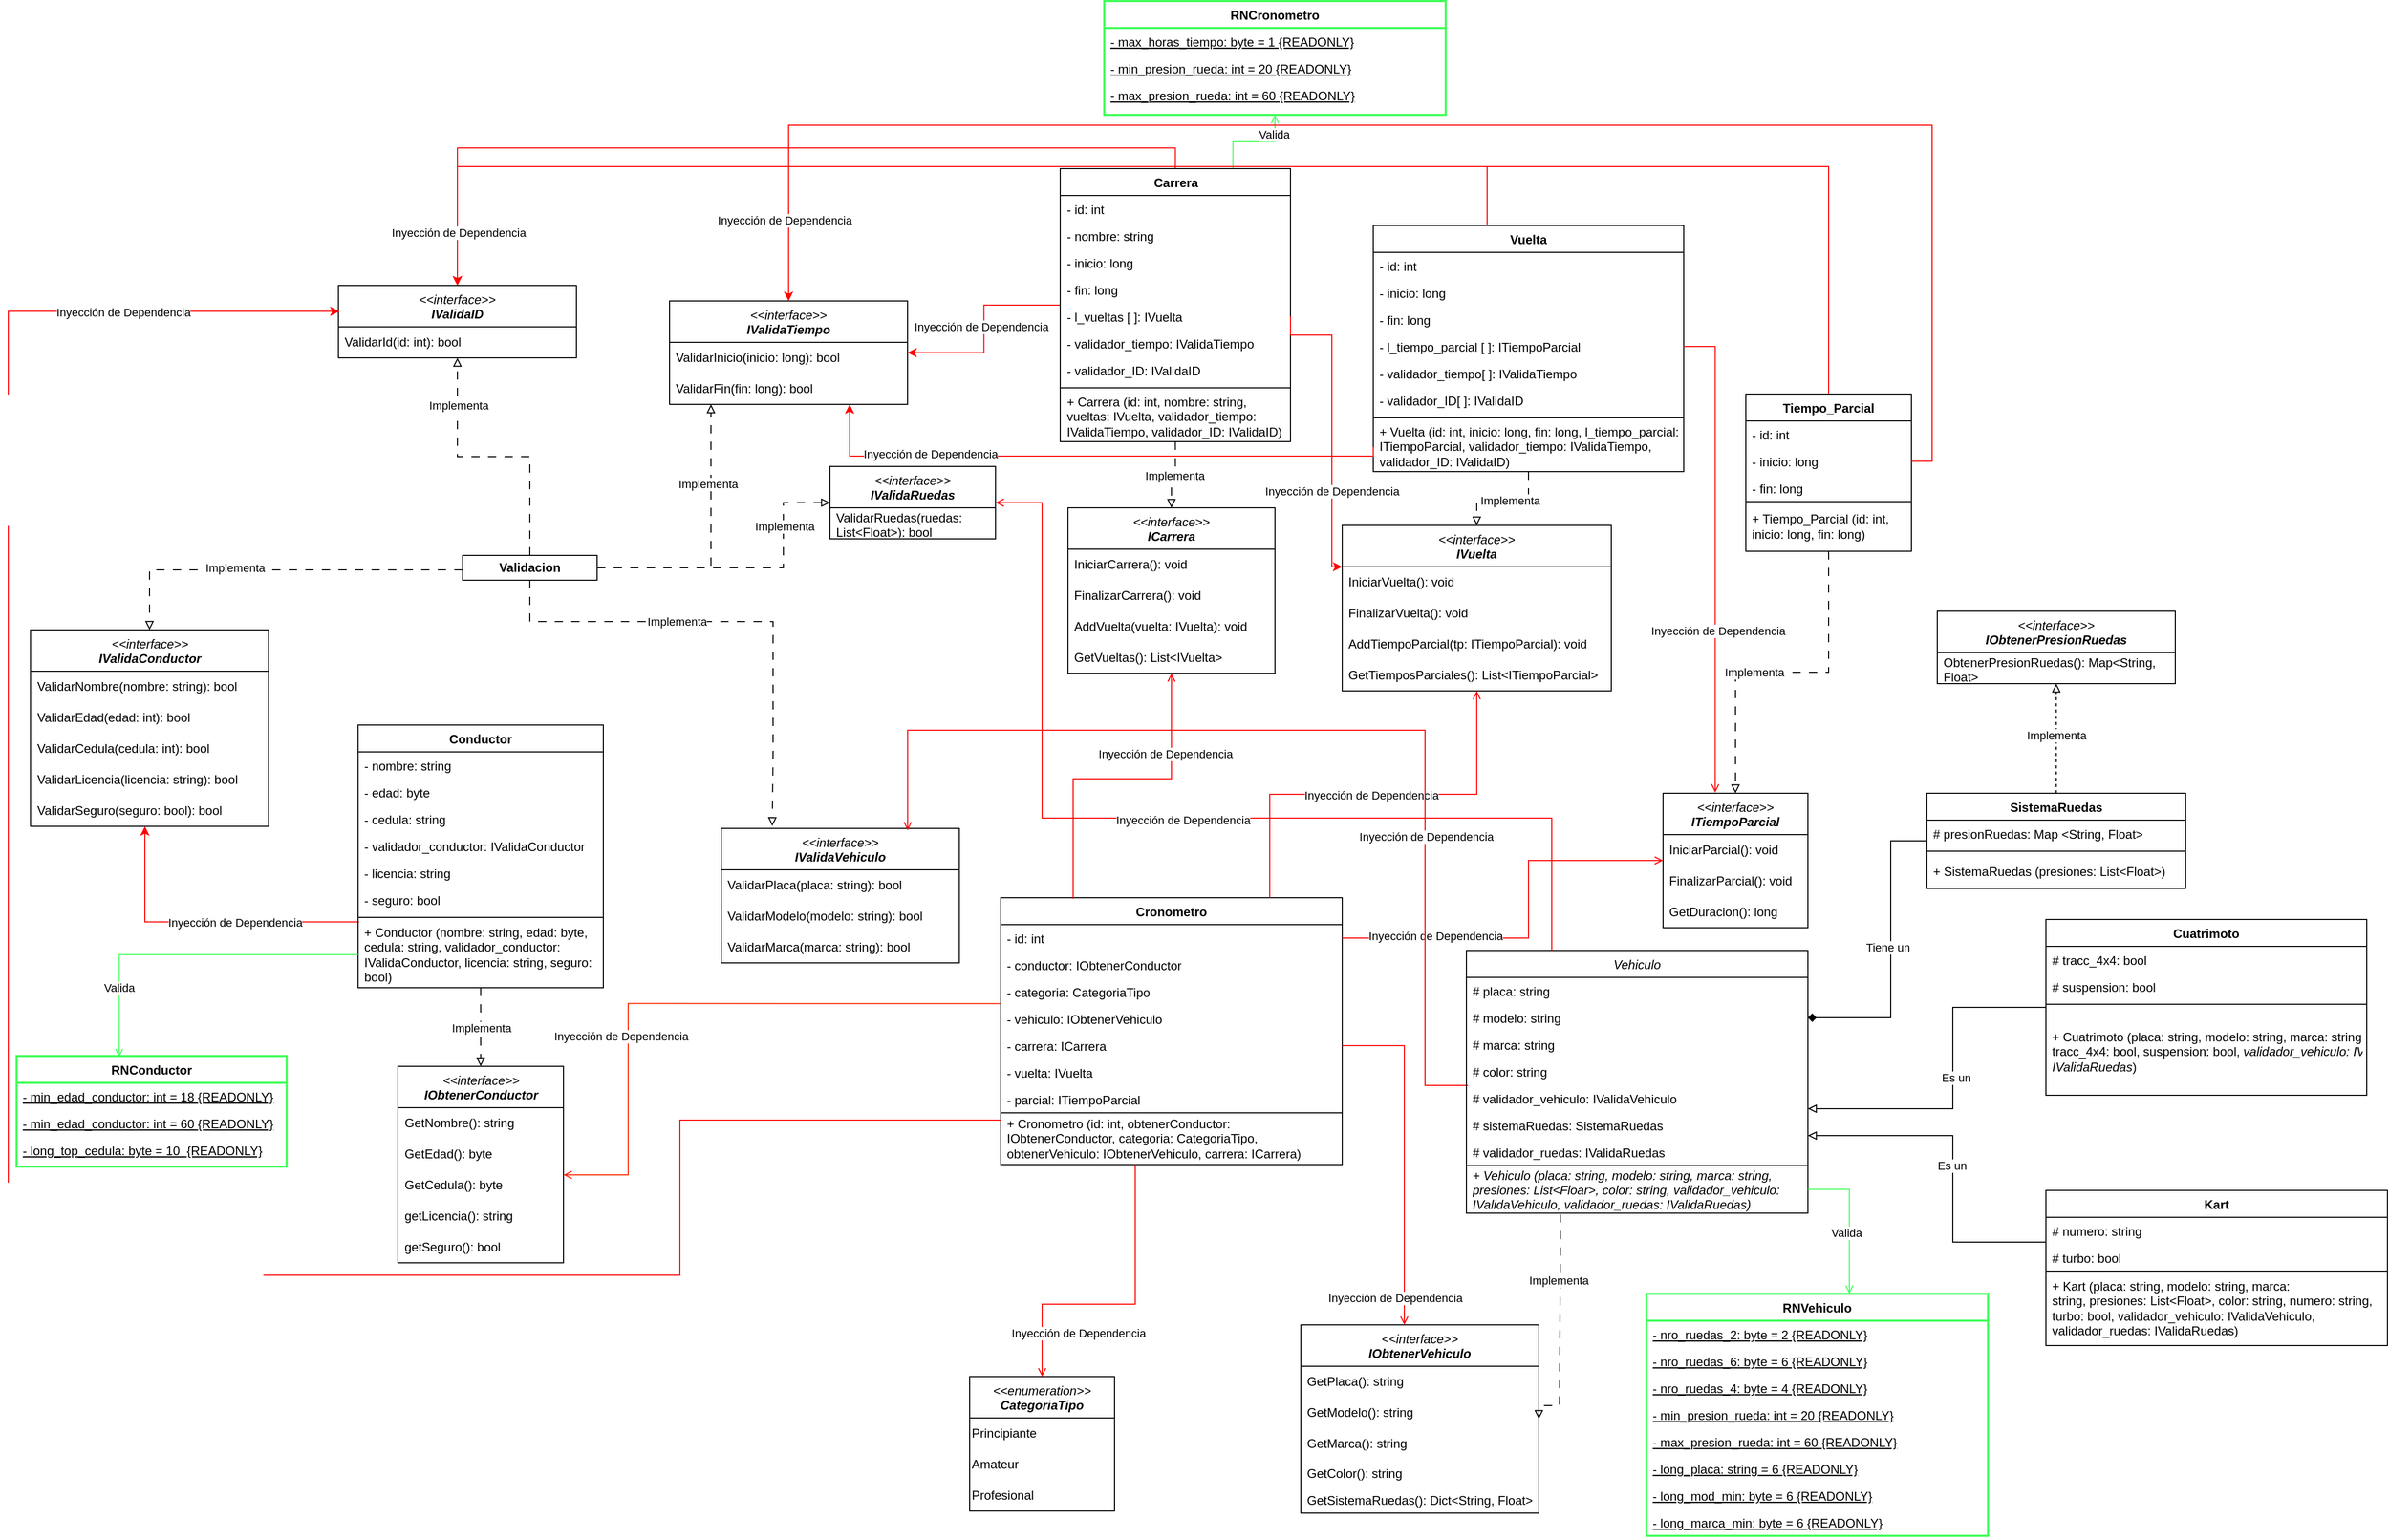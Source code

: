 <mxfile version="26.0.15">
  <diagram id="C5RBs43oDa-KdzZeNtuy" name="Page-1">
    <mxGraphModel dx="3308" dy="1970" grid="1" gridSize="10" guides="1" tooltips="1" connect="1" arrows="1" fold="1" page="1" pageScale="1" pageWidth="827" pageHeight="1169" math="0" shadow="0">
      <root>
        <mxCell id="WIyWlLk6GJQsqaUBKTNV-0" />
        <mxCell id="WIyWlLk6GJQsqaUBKTNV-1" parent="WIyWlLk6GJQsqaUBKTNV-0" />
        <mxCell id="hatl12fupfiBWz26eKPf-327" style="edgeStyle=orthogonalEdgeStyle;rounded=0;orthogonalLoop=1;jettySize=auto;html=1;endArrow=block;endFill=0;dashed=1;dashPattern=8 8;entryX=1;entryY=0.5;entryDx=0;entryDy=0;exitX=0.275;exitY=1.024;exitDx=0;exitDy=0;exitPerimeter=0;" parent="WIyWlLk6GJQsqaUBKTNV-1" source="trOyKD5YnsshiUh5B0Qp-8" target="hatl12fupfiBWz26eKPf-314" edge="1">
          <mxGeometry relative="1" as="geometry">
            <mxPoint x="-10" y="40" as="sourcePoint" />
            <Array as="points">
              <mxPoint x="1" y="40" />
              <mxPoint y="40" />
              <mxPoint y="198" />
            </Array>
          </mxGeometry>
        </mxCell>
        <mxCell id="hatl12fupfiBWz26eKPf-328" value="Implementa" style="edgeLabel;html=1;align=center;verticalAlign=middle;resizable=0;points=[];" parent="hatl12fupfiBWz26eKPf-327" vertex="1" connectable="0">
          <mxGeometry x="-0.414" y="-1" relative="1" as="geometry">
            <mxPoint as="offset" />
          </mxGeometry>
        </mxCell>
        <mxCell id="Lkfl49OdRVO4uloNEOSe-106" style="edgeStyle=orthogonalEdgeStyle;rounded=0;orthogonalLoop=1;jettySize=auto;html=1;exitX=0.5;exitY=0;exitDx=0;exitDy=0;entryX=0.5;entryY=0;entryDx=0;entryDy=0;strokeColor=light-dark(#FF0000,#FFFFFF);" parent="WIyWlLk6GJQsqaUBKTNV-1" source="hatl12fupfiBWz26eKPf-253" target="Lkfl49OdRVO4uloNEOSe-34" edge="1">
          <mxGeometry relative="1" as="geometry" />
        </mxCell>
        <mxCell id="Lkfl49OdRVO4uloNEOSe-110" style="edgeStyle=orthogonalEdgeStyle;rounded=0;orthogonalLoop=1;jettySize=auto;html=1;entryX=1;entryY=0.5;entryDx=0;entryDy=0;strokeColor=light-dark(#FF0000,#FFFFFF);" parent="WIyWlLk6GJQsqaUBKTNV-1" source="hatl12fupfiBWz26eKPf-253" target="Lkfl49OdRVO4uloNEOSe-46" edge="1">
          <mxGeometry relative="1" as="geometry" />
        </mxCell>
        <mxCell id="Lkfl49OdRVO4uloNEOSe-111" value="Inyección de Dependencia" style="edgeLabel;html=1;align=center;verticalAlign=middle;resizable=0;points=[];" parent="Lkfl49OdRVO4uloNEOSe-110" vertex="1" connectable="0">
          <mxGeometry x="0.531" y="4" relative="1" as="geometry">
            <mxPoint x="25" y="-29" as="offset" />
          </mxGeometry>
        </mxCell>
        <mxCell id="trOyKD5YnsshiUh5B0Qp-124" style="edgeStyle=orthogonalEdgeStyle;rounded=0;orthogonalLoop=1;jettySize=auto;html=1;exitX=0.75;exitY=0;exitDx=0;exitDy=0;entryX=0.5;entryY=1;entryDx=0;entryDy=0;strokeColor=#42FF5B;endArrow=open;endFill=0;" parent="WIyWlLk6GJQsqaUBKTNV-1" source="hatl12fupfiBWz26eKPf-253" target="trOyKD5YnsshiUh5B0Qp-79" edge="1">
          <mxGeometry relative="1" as="geometry" />
        </mxCell>
        <mxCell id="trOyKD5YnsshiUh5B0Qp-125" value="Valida" style="edgeLabel;html=1;align=center;verticalAlign=middle;resizable=0;points=[];" parent="trOyKD5YnsshiUh5B0Qp-124" vertex="1" connectable="0">
          <mxGeometry x="0.587" y="1" relative="1" as="geometry">
            <mxPoint as="offset" />
          </mxGeometry>
        </mxCell>
        <mxCell id="trOyKD5YnsshiUh5B0Qp-130" style="edgeStyle=orthogonalEdgeStyle;rounded=0;orthogonalLoop=1;jettySize=auto;html=1;entryX=0.5;entryY=0;entryDx=0;entryDy=0;endArrow=block;endFill=0;dashed=1;dashPattern=8 8;" parent="WIyWlLk6GJQsqaUBKTNV-1" source="hatl12fupfiBWz26eKPf-253" target="hatl12fupfiBWz26eKPf-306" edge="1">
          <mxGeometry relative="1" as="geometry" />
        </mxCell>
        <mxCell id="trOyKD5YnsshiUh5B0Qp-131" value="Implementa" style="edgeLabel;html=1;align=center;verticalAlign=middle;resizable=0;points=[];" parent="trOyKD5YnsshiUh5B0Qp-130" vertex="1" connectable="0">
          <mxGeometry x="-0.014" y="1" relative="1" as="geometry">
            <mxPoint as="offset" />
          </mxGeometry>
        </mxCell>
        <mxCell id="hatl12fupfiBWz26eKPf-253" value="Carrera" style="swimlane;fontStyle=1;align=center;verticalAlign=top;childLayout=stackLayout;horizontal=1;startSize=26;horizontalStack=0;resizeParent=1;resizeParentMax=0;resizeLast=0;collapsible=1;marginBottom=0;whiteSpace=wrap;html=1;" parent="WIyWlLk6GJQsqaUBKTNV-1" vertex="1">
          <mxGeometry x="-482.5" y="-998" width="222.5" height="264" as="geometry">
            <mxRectangle x="-482.5" y="-998" width="80" height="30" as="alternateBounds" />
          </mxGeometry>
        </mxCell>
        <mxCell id="hatl12fupfiBWz26eKPf-254" value="- id: int&lt;div&gt;&lt;br&gt;&lt;/div&gt;" style="text;strokeColor=none;fillColor=none;align=left;verticalAlign=top;spacingLeft=4;spacingRight=4;overflow=hidden;rotatable=0;points=[[0,0.5],[1,0.5]];portConstraint=eastwest;whiteSpace=wrap;html=1;" parent="hatl12fupfiBWz26eKPf-253" vertex="1">
          <mxGeometry y="26" width="222.5" height="26" as="geometry" />
        </mxCell>
        <mxCell id="hatl12fupfiBWz26eKPf-255" value="- nombre: string" style="text;strokeColor=none;fillColor=none;align=left;verticalAlign=top;spacingLeft=4;spacingRight=4;overflow=hidden;rotatable=0;points=[[0,0.5],[1,0.5]];portConstraint=eastwest;whiteSpace=wrap;html=1;" parent="hatl12fupfiBWz26eKPf-253" vertex="1">
          <mxGeometry y="52" width="222.5" height="26" as="geometry" />
        </mxCell>
        <mxCell id="Lkfl49OdRVO4uloNEOSe-101" value="- inicio: long" style="text;strokeColor=none;fillColor=none;align=left;verticalAlign=top;spacingLeft=4;spacingRight=4;overflow=hidden;rotatable=0;points=[[0,0.5],[1,0.5]];portConstraint=eastwest;whiteSpace=wrap;html=1;" parent="hatl12fupfiBWz26eKPf-253" vertex="1">
          <mxGeometry y="78" width="222.5" height="26" as="geometry" />
        </mxCell>
        <mxCell id="Lkfl49OdRVO4uloNEOSe-102" value="- fin: long" style="text;strokeColor=none;fillColor=none;align=left;verticalAlign=top;spacingLeft=4;spacingRight=4;overflow=hidden;rotatable=0;points=[[0,0.5],[1,0.5]];portConstraint=eastwest;whiteSpace=wrap;html=1;" parent="hatl12fupfiBWz26eKPf-253" vertex="1">
          <mxGeometry y="104" width="222.5" height="26" as="geometry" />
        </mxCell>
        <mxCell id="hatl12fupfiBWz26eKPf-256" value="- l_vueltas [ ]: IVuelta" style="text;strokeColor=none;fillColor=none;align=left;verticalAlign=top;spacingLeft=4;spacingRight=4;overflow=hidden;rotatable=0;points=[[0,0.5],[1,0.5]];portConstraint=eastwest;whiteSpace=wrap;html=1;" parent="hatl12fupfiBWz26eKPf-253" vertex="1">
          <mxGeometry y="130" width="222.5" height="26" as="geometry" />
        </mxCell>
        <mxCell id="trOyKD5YnsshiUh5B0Qp-127" value="- validador_tiempo: IValidaTiempo" style="text;strokeColor=none;fillColor=none;align=left;verticalAlign=top;spacingLeft=4;spacingRight=4;overflow=hidden;rotatable=0;points=[[0,0.5],[1,0.5]];portConstraint=eastwest;whiteSpace=wrap;html=1;" parent="hatl12fupfiBWz26eKPf-253" vertex="1">
          <mxGeometry y="156" width="222.5" height="26" as="geometry" />
        </mxCell>
        <mxCell id="trOyKD5YnsshiUh5B0Qp-129" value="- validador_ID: IValidaID" style="text;strokeColor=none;fillColor=none;align=left;verticalAlign=top;spacingLeft=4;spacingRight=4;overflow=hidden;rotatable=0;points=[[0,0.5],[1,0.5]];portConstraint=eastwest;whiteSpace=wrap;html=1;" parent="hatl12fupfiBWz26eKPf-253" vertex="1">
          <mxGeometry y="182" width="222.5" height="26" as="geometry" />
        </mxCell>
        <mxCell id="hatl12fupfiBWz26eKPf-257" value="" style="line;strokeWidth=1;fillColor=none;align=left;verticalAlign=middle;spacingTop=-1;spacingLeft=3;spacingRight=3;rotatable=0;labelPosition=right;points=[];portConstraint=eastwest;strokeColor=inherit;" parent="hatl12fupfiBWz26eKPf-253" vertex="1">
          <mxGeometry y="208" width="222.5" height="8" as="geometry" />
        </mxCell>
        <mxCell id="hatl12fupfiBWz26eKPf-258" value="+ Carrera (id: int, nombre: string, vueltas: IVuelta, validador_tiempo: IValidaTiempo, validador_ID: IValidaID)" style="text;strokeColor=none;fillColor=none;align=left;verticalAlign=middle;spacingLeft=4;spacingRight=4;overflow=hidden;rotatable=0;points=[[0,0.5],[1,0.5]];portConstraint=eastwest;whiteSpace=wrap;html=1;" parent="hatl12fupfiBWz26eKPf-253" vertex="1">
          <mxGeometry y="216" width="222.5" height="48" as="geometry" />
        </mxCell>
        <mxCell id="hatl12fupfiBWz26eKPf-334" style="edgeStyle=orthogonalEdgeStyle;rounded=0;orthogonalLoop=1;jettySize=auto;html=1;endArrow=block;endFill=0;dashed=1;dashPattern=8 8;" parent="WIyWlLk6GJQsqaUBKTNV-1" source="hatl12fupfiBWz26eKPf-261" target="hatl12fupfiBWz26eKPf-308" edge="1">
          <mxGeometry relative="1" as="geometry">
            <mxPoint x="-64.923" y="-680.0" as="targetPoint" />
          </mxGeometry>
        </mxCell>
        <mxCell id="hatl12fupfiBWz26eKPf-335" value="Implementa" style="edgeLabel;html=1;align=center;verticalAlign=middle;resizable=0;points=[];" parent="hatl12fupfiBWz26eKPf-334" vertex="1" connectable="0">
          <mxGeometry x="-0.135" y="2" relative="1" as="geometry">
            <mxPoint as="offset" />
          </mxGeometry>
        </mxCell>
        <mxCell id="Lkfl49OdRVO4uloNEOSe-107" style="edgeStyle=orthogonalEdgeStyle;rounded=0;orthogonalLoop=1;jettySize=auto;html=1;entryX=0.5;entryY=0;entryDx=0;entryDy=0;strokeColor=light-dark(#FF0000,#FFFFFF);" parent="WIyWlLk6GJQsqaUBKTNV-1" source="hatl12fupfiBWz26eKPf-261" target="Lkfl49OdRVO4uloNEOSe-34" edge="1">
          <mxGeometry relative="1" as="geometry">
            <Array as="points">
              <mxPoint x="-70" y="-1000" />
              <mxPoint x="-1065" y="-1000" />
            </Array>
          </mxGeometry>
        </mxCell>
        <mxCell id="hatl12fupfiBWz26eKPf-261" value="Vuelta" style="swimlane;fontStyle=1;align=center;verticalAlign=top;childLayout=stackLayout;horizontal=1;startSize=26;horizontalStack=0;resizeParent=1;resizeParentMax=0;resizeLast=0;collapsible=1;marginBottom=0;whiteSpace=wrap;html=1;" parent="WIyWlLk6GJQsqaUBKTNV-1" vertex="1">
          <mxGeometry x="-180" y="-943" width="300" height="238" as="geometry">
            <mxRectangle x="-180" y="-943" width="70" height="30" as="alternateBounds" />
          </mxGeometry>
        </mxCell>
        <mxCell id="hatl12fupfiBWz26eKPf-262" value="- id: int&lt;div&gt;&lt;br&gt;&lt;/div&gt;" style="text;strokeColor=none;fillColor=none;align=left;verticalAlign=top;spacingLeft=4;spacingRight=4;overflow=hidden;rotatable=0;points=[[0,0.5],[1,0.5]];portConstraint=eastwest;whiteSpace=wrap;html=1;" parent="hatl12fupfiBWz26eKPf-261" vertex="1">
          <mxGeometry y="26" width="300" height="26" as="geometry" />
        </mxCell>
        <mxCell id="hatl12fupfiBWz26eKPf-263" value="- inicio: long" style="text;strokeColor=none;fillColor=none;align=left;verticalAlign=top;spacingLeft=4;spacingRight=4;overflow=hidden;rotatable=0;points=[[0,0.5],[1,0.5]];portConstraint=eastwest;whiteSpace=wrap;html=1;" parent="hatl12fupfiBWz26eKPf-261" vertex="1">
          <mxGeometry y="52" width="300" height="26" as="geometry" />
        </mxCell>
        <mxCell id="hatl12fupfiBWz26eKPf-264" value="- fin: long" style="text;strokeColor=none;fillColor=none;align=left;verticalAlign=top;spacingLeft=4;spacingRight=4;overflow=hidden;rotatable=0;points=[[0,0.5],[1,0.5]];portConstraint=eastwest;whiteSpace=wrap;html=1;" parent="hatl12fupfiBWz26eKPf-261" vertex="1">
          <mxGeometry y="78" width="300" height="26" as="geometry" />
        </mxCell>
        <mxCell id="hatl12fupfiBWz26eKPf-265" value="- l_tiempo_parcial [ ]: ITiempoParcial" style="text;strokeColor=none;fillColor=none;align=left;verticalAlign=top;spacingLeft=4;spacingRight=4;overflow=hidden;rotatable=0;points=[[0,0.5],[1,0.5]];portConstraint=eastwest;whiteSpace=wrap;html=1;" parent="hatl12fupfiBWz26eKPf-261" vertex="1">
          <mxGeometry y="104" width="300" height="26" as="geometry" />
        </mxCell>
        <mxCell id="trOyKD5YnsshiUh5B0Qp-132" value="- validador_tiempo[ ]: IValidaTiempo" style="text;strokeColor=none;fillColor=none;align=left;verticalAlign=top;spacingLeft=4;spacingRight=4;overflow=hidden;rotatable=0;points=[[0,0.5],[1,0.5]];portConstraint=eastwest;whiteSpace=wrap;html=1;" parent="hatl12fupfiBWz26eKPf-261" vertex="1">
          <mxGeometry y="130" width="300" height="26" as="geometry" />
        </mxCell>
        <mxCell id="trOyKD5YnsshiUh5B0Qp-133" value="- validador_ID[ ]: IValidaID" style="text;strokeColor=none;fillColor=none;align=left;verticalAlign=top;spacingLeft=4;spacingRight=4;overflow=hidden;rotatable=0;points=[[0,0.5],[1,0.5]];portConstraint=eastwest;whiteSpace=wrap;html=1;" parent="hatl12fupfiBWz26eKPf-261" vertex="1">
          <mxGeometry y="156" width="300" height="26" as="geometry" />
        </mxCell>
        <mxCell id="hatl12fupfiBWz26eKPf-266" value="" style="line;strokeWidth=1;fillColor=none;align=left;verticalAlign=middle;spacingTop=-1;spacingLeft=3;spacingRight=3;rotatable=0;labelPosition=right;points=[];portConstraint=eastwest;strokeColor=inherit;" parent="hatl12fupfiBWz26eKPf-261" vertex="1">
          <mxGeometry y="182" width="300" height="8" as="geometry" />
        </mxCell>
        <mxCell id="hatl12fupfiBWz26eKPf-267" value="+ Vuelta (id: int, inicio: long, fin: long, l_tiempo_parcial: ITiempoParcial, validador_tiempo: IValidaTiempo, validador_ID: IValidaID)" style="text;strokeColor=none;fillColor=none;align=left;verticalAlign=middle;spacingLeft=4;spacingRight=4;overflow=hidden;rotatable=0;points=[[0,0.5],[1,0.5]];portConstraint=eastwest;whiteSpace=wrap;html=1;" parent="hatl12fupfiBWz26eKPf-261" vertex="1">
          <mxGeometry y="190" width="300" height="48" as="geometry" />
        </mxCell>
        <mxCell id="hatl12fupfiBWz26eKPf-330" style="edgeStyle=orthogonalEdgeStyle;rounded=0;orthogonalLoop=1;jettySize=auto;html=1;dashed=1;dashPattern=8 8;endArrow=block;endFill=0;entryX=0.5;entryY=0;entryDx=0;entryDy=0;" parent="WIyWlLk6GJQsqaUBKTNV-1" source="hatl12fupfiBWz26eKPf-268" target="hatl12fupfiBWz26eKPf-310" edge="1">
          <mxGeometry relative="1" as="geometry">
            <mxPoint x="220.077" y="-540.0" as="targetPoint" />
          </mxGeometry>
        </mxCell>
        <mxCell id="hatl12fupfiBWz26eKPf-336" value="Implementa" style="edgeLabel;html=1;align=center;verticalAlign=middle;resizable=0;points=[];" parent="hatl12fupfiBWz26eKPf-330" vertex="1" connectable="0">
          <mxGeometry x="0.171" relative="1" as="geometry">
            <mxPoint as="offset" />
          </mxGeometry>
        </mxCell>
        <mxCell id="Lkfl49OdRVO4uloNEOSe-108" style="edgeStyle=orthogonalEdgeStyle;rounded=0;orthogonalLoop=1;jettySize=auto;html=1;entryX=0.5;entryY=0;entryDx=0;entryDy=0;strokeColor=light-dark(#FF0000,#FFFFFF);" parent="WIyWlLk6GJQsqaUBKTNV-1" source="hatl12fupfiBWz26eKPf-268" target="Lkfl49OdRVO4uloNEOSe-34" edge="1">
          <mxGeometry relative="1" as="geometry">
            <Array as="points">
              <mxPoint x="260" y="-1000" />
              <mxPoint x="-1065" y="-1000" />
            </Array>
          </mxGeometry>
        </mxCell>
        <mxCell id="Lkfl49OdRVO4uloNEOSe-109" value="Inyección de Dependencia" style="edgeLabel;html=1;align=center;verticalAlign=middle;resizable=0;points=[];" parent="Lkfl49OdRVO4uloNEOSe-108" vertex="1" connectable="0">
          <mxGeometry x="0.938" y="1" relative="1" as="geometry">
            <mxPoint as="offset" />
          </mxGeometry>
        </mxCell>
        <mxCell id="hatl12fupfiBWz26eKPf-268" value="Tiempo_Parcial" style="swimlane;fontStyle=1;align=center;verticalAlign=top;childLayout=stackLayout;horizontal=1;startSize=26;horizontalStack=0;resizeParent=1;resizeParentMax=0;resizeLast=0;collapsible=1;marginBottom=0;whiteSpace=wrap;html=1;" parent="WIyWlLk6GJQsqaUBKTNV-1" vertex="1">
          <mxGeometry x="180" y="-780" width="160" height="152" as="geometry">
            <mxRectangle x="180" y="-780" width="120" height="30" as="alternateBounds" />
          </mxGeometry>
        </mxCell>
        <mxCell id="hatl12fupfiBWz26eKPf-269" value="- id: int&lt;div&gt;&lt;br&gt;&lt;/div&gt;" style="text;strokeColor=none;fillColor=none;align=left;verticalAlign=top;spacingLeft=4;spacingRight=4;overflow=hidden;rotatable=0;points=[[0,0.5],[1,0.5]];portConstraint=eastwest;whiteSpace=wrap;html=1;" parent="hatl12fupfiBWz26eKPf-268" vertex="1">
          <mxGeometry y="26" width="160" height="26" as="geometry" />
        </mxCell>
        <mxCell id="hatl12fupfiBWz26eKPf-270" value="- inicio: long" style="text;strokeColor=none;fillColor=none;align=left;verticalAlign=top;spacingLeft=4;spacingRight=4;overflow=hidden;rotatable=0;points=[[0,0.5],[1,0.5]];portConstraint=eastwest;whiteSpace=wrap;html=1;" parent="hatl12fupfiBWz26eKPf-268" vertex="1">
          <mxGeometry y="52" width="160" height="26" as="geometry" />
        </mxCell>
        <mxCell id="hatl12fupfiBWz26eKPf-271" value="- fin: long" style="text;strokeColor=none;fillColor=none;align=left;verticalAlign=top;spacingLeft=4;spacingRight=4;overflow=hidden;rotatable=0;points=[[0,0.5],[1,0.5]];portConstraint=eastwest;whiteSpace=wrap;html=1;" parent="hatl12fupfiBWz26eKPf-268" vertex="1">
          <mxGeometry y="78" width="160" height="26" as="geometry" />
        </mxCell>
        <mxCell id="hatl12fupfiBWz26eKPf-273" value="+ Tiempo_Parcial (id: int, inicio: long, fin: long)" style="text;strokeColor=default;fillColor=none;align=left;verticalAlign=middle;spacingLeft=4;spacingRight=4;overflow=hidden;rotatable=0;points=[[0,0.5],[1,0.5]];portConstraint=eastwest;whiteSpace=wrap;html=1;" parent="hatl12fupfiBWz26eKPf-268" vertex="1">
          <mxGeometry y="104" width="160" height="48" as="geometry" />
        </mxCell>
        <mxCell id="hatl12fupfiBWz26eKPf-274" value="Cronometro" style="swimlane;fontStyle=1;align=center;verticalAlign=top;childLayout=stackLayout;horizontal=1;startSize=26;horizontalStack=0;resizeParent=1;resizeLast=0;collapsible=1;marginBottom=0;rounded=0;shadow=0;strokeWidth=1;" parent="WIyWlLk6GJQsqaUBKTNV-1" vertex="1">
          <mxGeometry x="-540" y="-293" width="330" height="258" as="geometry">
            <mxRectangle x="-540" y="-293" width="160" height="26" as="alternateBounds" />
          </mxGeometry>
        </mxCell>
        <mxCell id="hatl12fupfiBWz26eKPf-275" value="- id: int    " style="text;align=left;verticalAlign=top;spacingLeft=4;spacingRight=4;overflow=hidden;rotatable=0;points=[[0,0.5],[1,0.5]];portConstraint=eastwest;" parent="hatl12fupfiBWz26eKPf-274" vertex="1">
          <mxGeometry y="26" width="330" height="26" as="geometry" />
        </mxCell>
        <mxCell id="hatl12fupfiBWz26eKPf-277" value="- conductor: IObtenerConductor" style="text;align=left;verticalAlign=top;spacingLeft=4;spacingRight=4;overflow=hidden;rotatable=0;points=[[0,0.5],[1,0.5]];portConstraint=eastwest;rounded=0;shadow=0;html=0;" parent="hatl12fupfiBWz26eKPf-274" vertex="1">
          <mxGeometry y="52" width="330" height="26" as="geometry" />
        </mxCell>
        <mxCell id="hatl12fupfiBWz26eKPf-278" value="- categoria: CategoriaTipo" style="text;align=left;verticalAlign=top;spacingLeft=4;spacingRight=4;overflow=hidden;rotatable=0;points=[[0,0.5],[1,0.5]];portConstraint=eastwest;" parent="hatl12fupfiBWz26eKPf-274" vertex="1">
          <mxGeometry y="78" width="330" height="26" as="geometry" />
        </mxCell>
        <mxCell id="hatl12fupfiBWz26eKPf-279" value="- vehiculo: IObtenerVehiculo" style="text;align=left;verticalAlign=top;spacingLeft=4;spacingRight=4;overflow=hidden;rotatable=0;points=[[0,0.5],[1,0.5]];portConstraint=eastwest;" parent="hatl12fupfiBWz26eKPf-274" vertex="1">
          <mxGeometry y="104" width="330" height="26" as="geometry" />
        </mxCell>
        <mxCell id="hatl12fupfiBWz26eKPf-280" value="- carrera: ICarrera" style="text;align=left;verticalAlign=top;spacingLeft=4;spacingRight=4;overflow=hidden;rotatable=0;points=[[0,0.5],[1,0.5]];portConstraint=eastwest;" parent="hatl12fupfiBWz26eKPf-274" vertex="1">
          <mxGeometry y="130" width="330" height="26" as="geometry" />
        </mxCell>
        <mxCell id="Lkfl49OdRVO4uloNEOSe-80" value="- vuelta: IVuelta" style="text;align=left;verticalAlign=top;spacingLeft=4;spacingRight=4;overflow=hidden;rotatable=0;points=[[0,0.5],[1,0.5]];portConstraint=eastwest;" parent="hatl12fupfiBWz26eKPf-274" vertex="1">
          <mxGeometry y="156" width="330" height="26" as="geometry" />
        </mxCell>
        <mxCell id="Lkfl49OdRVO4uloNEOSe-90" value="- parcial: ITiempoParcial" style="text;align=left;verticalAlign=top;spacingLeft=4;spacingRight=4;overflow=hidden;rotatable=0;points=[[0,0.5],[1,0.5]];portConstraint=eastwest;" parent="hatl12fupfiBWz26eKPf-274" vertex="1">
          <mxGeometry y="182" width="330" height="26" as="geometry" />
        </mxCell>
        <mxCell id="hatl12fupfiBWz26eKPf-281" value="+ Cronometro (id: int, obtenerConductor: IObtenerConductor, categoria: CategoriaTipo, obtenerVehiculo: IObtenerVehiculo, carrera: ICarrera)" style="text;align=left;verticalAlign=middle;spacingLeft=4;spacingRight=4;overflow=hidden;rotatable=0;points=[[0,0.5],[1,0.5]];portConstraint=eastwest;strokeColor=default;fontStyle=0;whiteSpace=wrap;" parent="hatl12fupfiBWz26eKPf-274" vertex="1">
          <mxGeometry y="208" width="330" height="50" as="geometry" />
        </mxCell>
        <mxCell id="hatl12fupfiBWz26eKPf-306" value="&lt;i&gt;&amp;lt;&amp;lt;interface&amp;gt;&amp;gt;&lt;br&gt;&lt;b&gt;ICarrera&lt;/b&gt;&lt;/i&gt;" style="swimlane;fontStyle=0;align=center;verticalAlign=top;childLayout=stackLayout;horizontal=1;startSize=40;horizontalStack=0;resizeParent=1;resizeParentMax=0;resizeLast=0;collapsible=0;marginBottom=0;html=1;whiteSpace=wrap;" parent="WIyWlLk6GJQsqaUBKTNV-1" vertex="1">
          <mxGeometry x="-475" y="-670" width="200" height="160" as="geometry" />
        </mxCell>
        <mxCell id="Lkfl49OdRVO4uloNEOSe-81" value="IniciarCarrera(): void" style="text;html=1;strokeColor=none;fillColor=none;align=left;verticalAlign=middle;spacingLeft=4;spacingRight=4;overflow=hidden;rotatable=0;points=[[0,0.5],[1,0.5]];portConstraint=eastwest;whiteSpace=wrap;" parent="hatl12fupfiBWz26eKPf-306" vertex="1">
          <mxGeometry y="40" width="200" height="30" as="geometry" />
        </mxCell>
        <mxCell id="Lkfl49OdRVO4uloNEOSe-82" value="FinalizarCarrera(): void" style="text;html=1;strokeColor=none;fillColor=none;align=left;verticalAlign=middle;spacingLeft=4;spacingRight=4;overflow=hidden;rotatable=0;points=[[0,0.5],[1,0.5]];portConstraint=eastwest;whiteSpace=wrap;" parent="hatl12fupfiBWz26eKPf-306" vertex="1">
          <mxGeometry y="70" width="200" height="30" as="geometry" />
        </mxCell>
        <mxCell id="Lkfl49OdRVO4uloNEOSe-44" value="AddVuelta(vuelta: IVuelta): void" style="text;html=1;strokeColor=none;fillColor=none;align=left;verticalAlign=middle;spacingLeft=4;spacingRight=4;overflow=hidden;rotatable=0;points=[[0,0.5],[1,0.5]];portConstraint=eastwest;whiteSpace=wrap;" parent="hatl12fupfiBWz26eKPf-306" vertex="1">
          <mxGeometry y="100" width="200" height="30" as="geometry" />
        </mxCell>
        <mxCell id="Lkfl49OdRVO4uloNEOSe-1" value="GetVueltas(): List&amp;lt;IVuelta&amp;gt;" style="text;html=1;strokeColor=none;fillColor=none;align=left;verticalAlign=middle;spacingLeft=4;spacingRight=4;overflow=hidden;rotatable=0;points=[[0,0.5],[1,0.5]];portConstraint=eastwest;whiteSpace=wrap;" parent="hatl12fupfiBWz26eKPf-306" vertex="1">
          <mxGeometry y="130" width="200" height="30" as="geometry" />
        </mxCell>
        <mxCell id="hatl12fupfiBWz26eKPf-308" value="&lt;i&gt;&amp;lt;&amp;lt;interface&amp;gt;&amp;gt;&lt;br&gt;&lt;b&gt;IVuelta&lt;/b&gt;&lt;/i&gt;" style="swimlane;fontStyle=0;align=center;verticalAlign=top;childLayout=stackLayout;horizontal=1;startSize=40;horizontalStack=0;resizeParent=1;resizeParentMax=0;resizeLast=0;collapsible=0;marginBottom=0;html=1;whiteSpace=wrap;" parent="WIyWlLk6GJQsqaUBKTNV-1" vertex="1">
          <mxGeometry x="-210" y="-653" width="260" height="160" as="geometry" />
        </mxCell>
        <mxCell id="Lkfl49OdRVO4uloNEOSe-83" value="IniciarVuelta(): void" style="text;html=1;strokeColor=none;fillColor=none;align=left;verticalAlign=middle;spacingLeft=4;spacingRight=4;overflow=hidden;rotatable=0;points=[[0,0.5],[1,0.5]];portConstraint=eastwest;whiteSpace=wrap;" parent="hatl12fupfiBWz26eKPf-308" vertex="1">
          <mxGeometry y="40" width="260" height="30" as="geometry" />
        </mxCell>
        <mxCell id="Lkfl49OdRVO4uloNEOSe-84" value="FinalizarVuelta(): void" style="text;html=1;strokeColor=none;fillColor=none;align=left;verticalAlign=middle;spacingLeft=4;spacingRight=4;overflow=hidden;rotatable=0;points=[[0,0.5],[1,0.5]];portConstraint=eastwest;whiteSpace=wrap;" parent="hatl12fupfiBWz26eKPf-308" vertex="1">
          <mxGeometry y="70" width="260" height="30" as="geometry" />
        </mxCell>
        <mxCell id="hatl12fupfiBWz26eKPf-309" value="AddTiempoParcial(tp: ITiempoParcial): void&amp;nbsp;" style="text;html=1;strokeColor=none;fillColor=none;align=left;verticalAlign=middle;spacingLeft=4;spacingRight=4;overflow=hidden;rotatable=0;points=[[0,0.5],[1,0.5]];portConstraint=eastwest;whiteSpace=wrap;" parent="hatl12fupfiBWz26eKPf-308" vertex="1">
          <mxGeometry y="100" width="260" height="30" as="geometry" />
        </mxCell>
        <mxCell id="Lkfl49OdRVO4uloNEOSe-4" value="GetTiemposParciales(): List&amp;lt;ITiempoParcial&amp;gt;" style="text;html=1;strokeColor=none;fillColor=none;align=left;verticalAlign=middle;spacingLeft=4;spacingRight=4;overflow=hidden;rotatable=0;points=[[0,0.5],[1,0.5]];portConstraint=eastwest;whiteSpace=wrap;" parent="hatl12fupfiBWz26eKPf-308" vertex="1">
          <mxGeometry y="130" width="260" height="30" as="geometry" />
        </mxCell>
        <mxCell id="hatl12fupfiBWz26eKPf-310" value="&lt;i&gt;&amp;lt;&amp;lt;interface&amp;gt;&amp;gt;&lt;br&gt;&lt;b&gt;ITiempoParcial&lt;/b&gt;&lt;/i&gt;" style="swimlane;fontStyle=0;align=center;verticalAlign=top;childLayout=stackLayout;horizontal=1;startSize=40;horizontalStack=0;resizeParent=1;resizeParentMax=0;resizeLast=0;collapsible=0;marginBottom=0;html=1;whiteSpace=wrap;" parent="WIyWlLk6GJQsqaUBKTNV-1" vertex="1">
          <mxGeometry x="100" y="-394" width="140" height="130" as="geometry" />
        </mxCell>
        <mxCell id="Lkfl49OdRVO4uloNEOSe-87" value="IniciarParcial(): void" style="text;html=1;strokeColor=none;fillColor=none;align=left;verticalAlign=middle;spacingLeft=4;spacingRight=4;overflow=hidden;rotatable=0;points=[[0,0.5],[1,0.5]];portConstraint=eastwest;whiteSpace=wrap;" parent="hatl12fupfiBWz26eKPf-310" vertex="1">
          <mxGeometry y="40" width="140" height="30" as="geometry" />
        </mxCell>
        <mxCell id="Lkfl49OdRVO4uloNEOSe-88" value="FinalizarParcial(): void" style="text;html=1;strokeColor=none;fillColor=none;align=left;verticalAlign=middle;spacingLeft=4;spacingRight=4;overflow=hidden;rotatable=0;points=[[0,0.5],[1,0.5]];portConstraint=eastwest;whiteSpace=wrap;" parent="hatl12fupfiBWz26eKPf-310" vertex="1">
          <mxGeometry y="70" width="140" height="30" as="geometry" />
        </mxCell>
        <mxCell id="hatl12fupfiBWz26eKPf-311" value="GetDuracion(): long" style="text;html=1;strokeColor=none;fillColor=none;align=left;verticalAlign=middle;spacingLeft=4;spacingRight=4;overflow=hidden;rotatable=0;points=[[0,0.5],[1,0.5]];portConstraint=eastwest;whiteSpace=wrap;" parent="hatl12fupfiBWz26eKPf-310" vertex="1">
          <mxGeometry y="100" width="140" height="30" as="geometry" />
        </mxCell>
        <mxCell id="hatl12fupfiBWz26eKPf-314" value="&lt;i&gt;&amp;lt;&amp;lt;interface&amp;gt;&amp;gt;&lt;br&gt;&lt;b&gt;IObtenerVehiculo&lt;/b&gt;&lt;/i&gt;" style="swimlane;fontStyle=0;align=center;verticalAlign=top;childLayout=stackLayout;horizontal=1;startSize=40;horizontalStack=0;resizeParent=1;resizeParentMax=0;resizeLast=0;collapsible=0;marginBottom=0;html=1;whiteSpace=wrap;" parent="WIyWlLk6GJQsqaUBKTNV-1" vertex="1">
          <mxGeometry x="-250" y="120" width="230" height="182" as="geometry" />
        </mxCell>
        <mxCell id="hatl12fupfiBWz26eKPf-315" value="GetPlaca(): string" style="text;html=1;strokeColor=none;fillColor=none;align=left;verticalAlign=middle;spacingLeft=4;spacingRight=4;overflow=hidden;rotatable=0;points=[[0,0.5],[1,0.5]];portConstraint=eastwest;whiteSpace=wrap;" parent="hatl12fupfiBWz26eKPf-314" vertex="1">
          <mxGeometry y="40" width="230" height="30" as="geometry" />
        </mxCell>
        <mxCell id="Lkfl49OdRVO4uloNEOSe-56" value="GetModelo(): string" style="text;html=1;strokeColor=none;fillColor=none;align=left;verticalAlign=middle;spacingLeft=4;spacingRight=4;overflow=hidden;rotatable=0;points=[[0,0.5],[1,0.5]];portConstraint=eastwest;whiteSpace=wrap;" parent="hatl12fupfiBWz26eKPf-314" vertex="1">
          <mxGeometry y="70" width="230" height="30" as="geometry" />
        </mxCell>
        <mxCell id="Lkfl49OdRVO4uloNEOSe-55" value="GetMarca(): string" style="text;html=1;strokeColor=none;fillColor=none;align=left;verticalAlign=middle;spacingLeft=4;spacingRight=4;overflow=hidden;rotatable=0;points=[[0,0.5],[1,0.5]];portConstraint=eastwest;whiteSpace=wrap;" parent="hatl12fupfiBWz26eKPf-314" vertex="1">
          <mxGeometry y="100" width="230" height="30" as="geometry" />
        </mxCell>
        <mxCell id="Lkfl49OdRVO4uloNEOSe-62" value="GetColor(): string" style="text;align=left;verticalAlign=top;spacingLeft=4;spacingRight=4;overflow=hidden;rotatable=0;points=[[0,0.5],[1,0.5]];portConstraint=eastwest;strokeColor=none;" parent="hatl12fupfiBWz26eKPf-314" vertex="1">
          <mxGeometry y="130" width="230" height="26" as="geometry" />
        </mxCell>
        <mxCell id="09GV7k84vHaCjfEnIRkf-0" value="GetSistemaRuedas(): Dict&lt;String, Float&gt;" style="text;align=left;verticalAlign=top;spacingLeft=4;spacingRight=4;overflow=hidden;rotatable=0;points=[[0,0.5],[1,0.5]];portConstraint=eastwest;strokeColor=none;" vertex="1" parent="hatl12fupfiBWz26eKPf-314">
          <mxGeometry y="156" width="230" height="26" as="geometry" />
        </mxCell>
        <mxCell id="hatl12fupfiBWz26eKPf-316" value="&lt;i&gt;&amp;lt;&amp;lt;enumeration&amp;gt;&amp;gt;&lt;br&gt;&lt;b&gt;CategoriaTipo&lt;/b&gt;&lt;/i&gt;" style="swimlane;fontStyle=0;align=center;verticalAlign=top;childLayout=stackLayout;horizontal=1;startSize=40;horizontalStack=0;resizeParent=1;resizeParentMax=0;resizeLast=0;collapsible=0;marginBottom=0;html=1;whiteSpace=wrap;" parent="WIyWlLk6GJQsqaUBKTNV-1" vertex="1">
          <mxGeometry x="-570" y="170" width="140" height="130" as="geometry" />
        </mxCell>
        <mxCell id="hatl12fupfiBWz26eKPf-321" value="Principiante" style="text;html=1;align=left;verticalAlign=middle;resizable=0;points=[];autosize=1;strokeColor=none;fillColor=none;" parent="hatl12fupfiBWz26eKPf-316" vertex="1">
          <mxGeometry y="40" width="140" height="30" as="geometry" />
        </mxCell>
        <mxCell id="hatl12fupfiBWz26eKPf-322" value="Amateur" style="text;html=1;align=left;verticalAlign=middle;resizable=0;points=[];autosize=1;strokeColor=none;fillColor=none;" parent="hatl12fupfiBWz26eKPf-316" vertex="1">
          <mxGeometry y="70" width="140" height="30" as="geometry" />
        </mxCell>
        <mxCell id="hatl12fupfiBWz26eKPf-323" value="Profesional" style="text;html=1;align=left;verticalAlign=middle;resizable=0;points=[];autosize=1;strokeColor=none;fillColor=none;" parent="hatl12fupfiBWz26eKPf-316" vertex="1">
          <mxGeometry y="100" width="140" height="30" as="geometry" />
        </mxCell>
        <mxCell id="hatl12fupfiBWz26eKPf-331" style="edgeStyle=orthogonalEdgeStyle;rounded=0;orthogonalLoop=1;jettySize=auto;html=1;endArrow=open;endFill=0;strokeColor=#FF0000;" parent="WIyWlLk6GJQsqaUBKTNV-1" source="hatl12fupfiBWz26eKPf-281" target="hatl12fupfiBWz26eKPf-316" edge="1">
          <mxGeometry relative="1" as="geometry">
            <Array as="points">
              <mxPoint x="-410" y="100" />
              <mxPoint x="-500" y="100" />
            </Array>
            <mxPoint x="-410" y="50" as="sourcePoint" />
          </mxGeometry>
        </mxCell>
        <mxCell id="hatl12fupfiBWz26eKPf-332" value="Inyección de Dependencia" style="edgeLabel;html=1;align=center;verticalAlign=middle;resizable=0;points=[];" parent="hatl12fupfiBWz26eKPf-331" vertex="1" connectable="0">
          <mxGeometry x="0.36" relative="1" as="geometry">
            <mxPoint x="10" y="28" as="offset" />
          </mxGeometry>
        </mxCell>
        <mxCell id="hatl12fupfiBWz26eKPf-337" style="edgeStyle=orthogonalEdgeStyle;rounded=0;orthogonalLoop=1;jettySize=auto;html=1;endArrow=open;endFill=0;strokeColor=light-dark(#FF0000,#FFFFFF);" parent="WIyWlLk6GJQsqaUBKTNV-1" target="hatl12fupfiBWz26eKPf-306" edge="1">
          <mxGeometry relative="1" as="geometry">
            <mxPoint x="-470" y="-292" as="sourcePoint" />
            <Array as="points">
              <mxPoint x="-470" y="-292" />
              <mxPoint x="-470" y="-408" />
              <mxPoint x="-375" y="-408" />
            </Array>
          </mxGeometry>
        </mxCell>
        <mxCell id="Lkfl49OdRVO4uloNEOSe-92" value="Inyección de Dependencia" style="edgeLabel;html=1;align=center;verticalAlign=middle;resizable=0;points=[];" parent="hatl12fupfiBWz26eKPf-337" vertex="1" connectable="0">
          <mxGeometry x="0.015" y="1" relative="1" as="geometry">
            <mxPoint x="46" y="-23" as="offset" />
          </mxGeometry>
        </mxCell>
        <mxCell id="hatl12fupfiBWz26eKPf-338" style="edgeStyle=orthogonalEdgeStyle;rounded=0;orthogonalLoop=1;jettySize=auto;html=1;endArrow=open;endFill=0;strokeColor=light-dark(#FF0000,#FFFFFF);" parent="WIyWlLk6GJQsqaUBKTNV-1" source="hatl12fupfiBWz26eKPf-274" target="hatl12fupfiBWz26eKPf-308" edge="1">
          <mxGeometry relative="1" as="geometry">
            <mxPoint x="-310" y="-290" as="sourcePoint" />
            <Array as="points">
              <mxPoint x="-280" y="-393" />
              <mxPoint x="-80" y="-393" />
            </Array>
          </mxGeometry>
        </mxCell>
        <mxCell id="Lkfl49OdRVO4uloNEOSe-93" value="Inyección de Dependencia" style="edgeLabel;html=1;align=center;verticalAlign=middle;resizable=0;points=[];" parent="hatl12fupfiBWz26eKPf-338" vertex="1" connectable="0">
          <mxGeometry x="-0.011" y="-1" relative="1" as="geometry">
            <mxPoint as="offset" />
          </mxGeometry>
        </mxCell>
        <mxCell id="Lkfl49OdRVO4uloNEOSe-39" style="edgeStyle=orthogonalEdgeStyle;rounded=0;orthogonalLoop=1;jettySize=auto;html=1;dashed=1;dashPattern=8 8;endArrow=block;endFill=0;" parent="WIyWlLk6GJQsqaUBKTNV-1" source="Lkfl49OdRVO4uloNEOSe-26" target="Lkfl49OdRVO4uloNEOSe-34" edge="1">
          <mxGeometry relative="1" as="geometry" />
        </mxCell>
        <mxCell id="mQ9G40i_1Px9WaJOaRnx-9" value="Implementa" style="edgeLabel;html=1;align=center;verticalAlign=middle;resizable=0;points=[];" parent="Lkfl49OdRVO4uloNEOSe-39" vertex="1" connectable="0">
          <mxGeometry x="0.648" y="-1" relative="1" as="geometry">
            <mxPoint as="offset" />
          </mxGeometry>
        </mxCell>
        <mxCell id="Lkfl49OdRVO4uloNEOSe-49" style="edgeStyle=orthogonalEdgeStyle;rounded=0;orthogonalLoop=1;jettySize=auto;html=1;endArrow=block;endFill=0;dashed=1;dashPattern=8 8;" parent="WIyWlLk6GJQsqaUBKTNV-1" source="Lkfl49OdRVO4uloNEOSe-26" target="Lkfl49OdRVO4uloNEOSe-46" edge="1">
          <mxGeometry relative="1" as="geometry">
            <Array as="points">
              <mxPoint x="-820" y="-612" />
            </Array>
          </mxGeometry>
        </mxCell>
        <mxCell id="mQ9G40i_1Px9WaJOaRnx-11" value="Implementa" style="edgeLabel;html=1;align=center;verticalAlign=middle;resizable=0;points=[];" parent="Lkfl49OdRVO4uloNEOSe-49" vertex="1" connectable="0">
          <mxGeometry x="0.425" y="3" relative="1" as="geometry">
            <mxPoint as="offset" />
          </mxGeometry>
        </mxCell>
        <mxCell id="trOyKD5YnsshiUh5B0Qp-16" style="edgeStyle=orthogonalEdgeStyle;rounded=0;orthogonalLoop=1;jettySize=auto;html=1;entryX=0;entryY=0.5;entryDx=0;entryDy=0;endArrow=block;endFill=0;dashed=1;dashPattern=8 8;" parent="WIyWlLk6GJQsqaUBKTNV-1" source="Lkfl49OdRVO4uloNEOSe-26" target="trOyKD5YnsshiUh5B0Qp-10" edge="1">
          <mxGeometry relative="1" as="geometry">
            <mxPoint x="-740" y="-680" as="targetPoint" />
            <Array as="points">
              <mxPoint x="-750" y="-612" />
              <mxPoint x="-750" y="-675" />
            </Array>
          </mxGeometry>
        </mxCell>
        <mxCell id="trOyKD5YnsshiUh5B0Qp-17" value="Implementa" style="edgeLabel;html=1;align=center;verticalAlign=middle;resizable=0;points=[];" parent="trOyKD5YnsshiUh5B0Qp-16" vertex="1" connectable="0">
          <mxGeometry x="0.531" y="-1" relative="1" as="geometry">
            <mxPoint as="offset" />
          </mxGeometry>
        </mxCell>
        <mxCell id="Lkfl49OdRVO4uloNEOSe-26" value="&lt;b&gt;Validacion&lt;/b&gt;" style="rounded=0;whiteSpace=wrap;html=1;" parent="WIyWlLk6GJQsqaUBKTNV-1" vertex="1">
          <mxGeometry x="-1060" y="-624" width="130" height="24" as="geometry" />
        </mxCell>
        <mxCell id="Lkfl49OdRVO4uloNEOSe-34" value="&lt;i&gt;&amp;lt;&amp;lt;interface&amp;gt;&amp;gt;&lt;br&gt;&lt;b&gt;IValidaID&lt;/b&gt;&lt;/i&gt;" style="swimlane;fontStyle=0;align=center;verticalAlign=top;childLayout=stackLayout;horizontal=1;startSize=40;horizontalStack=0;resizeParent=1;resizeParentMax=0;resizeLast=0;collapsible=0;marginBottom=0;html=1;whiteSpace=wrap;" parent="WIyWlLk6GJQsqaUBKTNV-1" vertex="1">
          <mxGeometry x="-1180" y="-885" width="230" height="70" as="geometry" />
        </mxCell>
        <mxCell id="Lkfl49OdRVO4uloNEOSe-35" value="ValidarId(id: int): bool&amp;nbsp;" style="text;html=1;strokeColor=none;fillColor=none;align=left;verticalAlign=middle;spacingLeft=4;spacingRight=4;overflow=hidden;rotatable=0;points=[[0,0.5],[1,0.5]];portConstraint=eastwest;whiteSpace=wrap;" parent="Lkfl49OdRVO4uloNEOSe-34" vertex="1">
          <mxGeometry y="40" width="230" height="30" as="geometry" />
        </mxCell>
        <mxCell id="Lkfl49OdRVO4uloNEOSe-46" value="&lt;i&gt;&amp;lt;&amp;lt;interface&amp;gt;&amp;gt;&lt;br&gt;&lt;b&gt;IValidaTiempo&lt;/b&gt;&lt;/i&gt;" style="swimlane;fontStyle=0;align=center;verticalAlign=top;childLayout=stackLayout;horizontal=1;startSize=40;horizontalStack=0;resizeParent=1;resizeParentMax=0;resizeLast=0;collapsible=0;marginBottom=0;html=1;whiteSpace=wrap;" parent="WIyWlLk6GJQsqaUBKTNV-1" vertex="1">
          <mxGeometry x="-860" y="-870" width="230" height="100" as="geometry" />
        </mxCell>
        <mxCell id="Lkfl49OdRVO4uloNEOSe-47" value="ValidarInicio(inicio: long): bool&amp;nbsp;" style="text;html=1;strokeColor=none;fillColor=none;align=left;verticalAlign=middle;spacingLeft=4;spacingRight=4;overflow=hidden;rotatable=0;points=[[0,0.5],[1,0.5]];portConstraint=eastwest;whiteSpace=wrap;" parent="Lkfl49OdRVO4uloNEOSe-46" vertex="1">
          <mxGeometry y="40" width="230" height="30" as="geometry" />
        </mxCell>
        <mxCell id="Lkfl49OdRVO4uloNEOSe-48" value="ValidarFin(fin: long): bool" style="text;html=1;strokeColor=none;fillColor=none;align=left;verticalAlign=middle;spacingLeft=4;spacingRight=4;overflow=hidden;rotatable=0;points=[[0,0.5],[1,0.5]];portConstraint=eastwest;whiteSpace=wrap;" parent="Lkfl49OdRVO4uloNEOSe-46" vertex="1">
          <mxGeometry y="70" width="230" height="30" as="geometry" />
        </mxCell>
        <mxCell id="Lkfl49OdRVO4uloNEOSe-63" value="&lt;i&gt;&amp;lt;&amp;lt;interface&amp;gt;&amp;gt;&lt;br&gt;&lt;b&gt;IValidaVehiculo&lt;/b&gt;&lt;/i&gt;" style="swimlane;fontStyle=0;align=center;verticalAlign=top;childLayout=stackLayout;horizontal=1;startSize=40;horizontalStack=0;resizeParent=1;resizeParentMax=0;resizeLast=0;collapsible=0;marginBottom=0;html=1;whiteSpace=wrap;" parent="WIyWlLk6GJQsqaUBKTNV-1" vertex="1">
          <mxGeometry x="-810" y="-360" width="230" height="130" as="geometry" />
        </mxCell>
        <mxCell id="Lkfl49OdRVO4uloNEOSe-64" value="ValidarPlaca(placa: string): bool&amp;nbsp;" style="text;html=1;strokeColor=none;fillColor=none;align=left;verticalAlign=middle;spacingLeft=4;spacingRight=4;overflow=hidden;rotatable=0;points=[[0,0.5],[1,0.5]];portConstraint=eastwest;whiteSpace=wrap;" parent="Lkfl49OdRVO4uloNEOSe-63" vertex="1">
          <mxGeometry y="40" width="230" height="30" as="geometry" />
        </mxCell>
        <mxCell id="Lkfl49OdRVO4uloNEOSe-65" value="ValidarModelo(modelo: string): bool" style="text;html=1;strokeColor=none;fillColor=none;align=left;verticalAlign=middle;spacingLeft=4;spacingRight=4;overflow=hidden;rotatable=0;points=[[0,0.5],[1,0.5]];portConstraint=eastwest;whiteSpace=wrap;" parent="Lkfl49OdRVO4uloNEOSe-63" vertex="1">
          <mxGeometry y="70" width="230" height="30" as="geometry" />
        </mxCell>
        <mxCell id="Lkfl49OdRVO4uloNEOSe-66" value="ValidarMarca(marca: string): bool" style="text;html=1;strokeColor=none;fillColor=none;align=left;verticalAlign=middle;spacingLeft=4;spacingRight=4;overflow=hidden;rotatable=0;points=[[0,0.5],[1,0.5]];portConstraint=eastwest;whiteSpace=wrap;" parent="Lkfl49OdRVO4uloNEOSe-63" vertex="1">
          <mxGeometry y="100" width="230" height="30" as="geometry" />
        </mxCell>
        <mxCell id="Lkfl49OdRVO4uloNEOSe-72" style="edgeStyle=orthogonalEdgeStyle;rounded=0;orthogonalLoop=1;jettySize=auto;html=1;dashed=1;dashPattern=8 8;exitX=0.5;exitY=1;exitDx=0;exitDy=0;endArrow=block;endFill=0;entryX=0.214;entryY=-0.018;entryDx=0;entryDy=0;entryPerimeter=0;" parent="WIyWlLk6GJQsqaUBKTNV-1" source="Lkfl49OdRVO4uloNEOSe-26" target="Lkfl49OdRVO4uloNEOSe-63" edge="1">
          <mxGeometry relative="1" as="geometry">
            <mxPoint x="-1080" y="-540" as="sourcePoint" />
            <mxPoint x="-760" y="-432" as="targetPoint" />
            <Array as="points">
              <mxPoint x="-995" y="-560" />
              <mxPoint x="-760" y="-560" />
              <mxPoint x="-760" y="-432" />
            </Array>
          </mxGeometry>
        </mxCell>
        <mxCell id="mQ9G40i_1Px9WaJOaRnx-13" value="Implementa" style="edgeLabel;html=1;align=center;verticalAlign=middle;resizable=0;points=[];" parent="Lkfl49OdRVO4uloNEOSe-72" vertex="1" connectable="0">
          <mxGeometry x="0.021" relative="1" as="geometry">
            <mxPoint x="-60" as="offset" />
          </mxGeometry>
        </mxCell>
        <mxCell id="hatl12fupfiBWz26eKPf-340" style="edgeStyle=orthogonalEdgeStyle;rounded=0;orthogonalLoop=1;jettySize=auto;html=1;endArrow=open;endFill=0;exitX=1;exitY=0.5;exitDx=0;exitDy=0;strokeColor=light-dark(#FF0000,#FFFFFF);" parent="WIyWlLk6GJQsqaUBKTNV-1" source="hatl12fupfiBWz26eKPf-275" target="hatl12fupfiBWz26eKPf-310" edge="1">
          <mxGeometry relative="1" as="geometry">
            <Array as="points">
              <mxPoint x="-30" y="-254" />
              <mxPoint x="-30" y="-329" />
            </Array>
          </mxGeometry>
        </mxCell>
        <mxCell id="Lkfl49OdRVO4uloNEOSe-94" value="Inyección de Dependencia" style="edgeLabel;html=1;align=center;verticalAlign=middle;resizable=0;points=[];" parent="hatl12fupfiBWz26eKPf-340" vertex="1" connectable="0">
          <mxGeometry x="-0.534" y="2" relative="1" as="geometry">
            <mxPoint as="offset" />
          </mxGeometry>
        </mxCell>
        <mxCell id="hatl12fupfiBWz26eKPf-339" style="edgeStyle=orthogonalEdgeStyle;rounded=0;orthogonalLoop=1;jettySize=auto;html=1;endArrow=open;endFill=0;strokeColor=light-dark(#FF0000,#FFFFFF);" parent="WIyWlLk6GJQsqaUBKTNV-1" target="hatl12fupfiBWz26eKPf-314" edge="1">
          <mxGeometry relative="1" as="geometry">
            <Array as="points">
              <mxPoint x="-150" y="-150" />
            </Array>
            <mxPoint x="-210" y="-150" as="sourcePoint" />
          </mxGeometry>
        </mxCell>
        <mxCell id="Lkfl49OdRVO4uloNEOSe-95" value="Inyección de Dependencia" style="edgeLabel;html=1;align=center;verticalAlign=middle;resizable=0;points=[];" parent="hatl12fupfiBWz26eKPf-339" vertex="1" connectable="0">
          <mxGeometry x="0.177" y="-4" relative="1" as="geometry">
            <mxPoint x="-5" y="110" as="offset" />
          </mxGeometry>
        </mxCell>
        <mxCell id="Lkfl49OdRVO4uloNEOSe-103" style="edgeStyle=orthogonalEdgeStyle;rounded=0;orthogonalLoop=1;jettySize=auto;html=1;strokeColor=light-dark(#FF0000,#FFFFFF);" parent="WIyWlLk6GJQsqaUBKTNV-1" edge="1">
          <mxGeometry relative="1" as="geometry">
            <Array as="points">
              <mxPoint x="-850" y="-78" />
              <mxPoint x="-850" y="72" />
              <mxPoint x="-1499" y="72" />
              <mxPoint x="-1499" y="-860" />
              <mxPoint x="-1179" y="-860" />
            </Array>
            <mxPoint x="-540" y="-78" as="sourcePoint" />
            <mxPoint x="-1179" y="-860" as="targetPoint" />
          </mxGeometry>
        </mxCell>
        <mxCell id="Lkfl49OdRVO4uloNEOSe-105" value="Inyección de Dependencia" style="edgeLabel;html=1;align=center;verticalAlign=middle;resizable=0;points=[];" parent="Lkfl49OdRVO4uloNEOSe-103" vertex="1" connectable="0">
          <mxGeometry x="0.918" y="-2" relative="1" as="geometry">
            <mxPoint x="-112" y="-1" as="offset" />
          </mxGeometry>
        </mxCell>
        <mxCell id="Lkfl49OdRVO4uloNEOSe-112" style="edgeStyle=orthogonalEdgeStyle;rounded=0;orthogonalLoop=1;jettySize=auto;html=1;exitX=0;exitY=0.5;exitDx=0;exitDy=0;strokeColor=light-dark(#FF0000,#FFFFFF);" parent="WIyWlLk6GJQsqaUBKTNV-1" source="hatl12fupfiBWz26eKPf-267" edge="1">
          <mxGeometry relative="1" as="geometry">
            <mxPoint x="-131" y="-728" as="sourcePoint" />
            <mxPoint x="-686" y="-770" as="targetPoint" />
            <Array as="points">
              <mxPoint x="-180" y="-720" />
              <mxPoint x="-686" y="-720" />
            </Array>
          </mxGeometry>
        </mxCell>
        <mxCell id="Lkfl49OdRVO4uloNEOSe-115" value="Inyección de Dependencia" style="edgeLabel;html=1;align=center;verticalAlign=middle;resizable=0;points=[];" parent="Lkfl49OdRVO4uloNEOSe-112" vertex="1" connectable="0">
          <mxGeometry x="0.543" y="-2" relative="1" as="geometry">
            <mxPoint x="-1" as="offset" />
          </mxGeometry>
        </mxCell>
        <mxCell id="Lkfl49OdRVO4uloNEOSe-113" style="edgeStyle=orthogonalEdgeStyle;rounded=0;orthogonalLoop=1;jettySize=auto;html=1;exitX=1;exitY=0.5;exitDx=0;exitDy=0;entryX=0.5;entryY=0;entryDx=0;entryDy=0;strokeColor=light-dark(#FF0000,#FFFFFF);" parent="WIyWlLk6GJQsqaUBKTNV-1" source="hatl12fupfiBWz26eKPf-270" target="Lkfl49OdRVO4uloNEOSe-46" edge="1">
          <mxGeometry relative="1" as="geometry">
            <Array as="points">
              <mxPoint x="360" y="-715" />
              <mxPoint x="360" y="-1040" />
              <mxPoint x="-745" y="-1040" />
            </Array>
          </mxGeometry>
        </mxCell>
        <mxCell id="Lkfl49OdRVO4uloNEOSe-116" value="Inyección de Dependencia" style="edgeLabel;html=1;align=center;verticalAlign=middle;resizable=0;points=[];" parent="Lkfl49OdRVO4uloNEOSe-113" vertex="1" connectable="0">
          <mxGeometry x="0.903" y="-4" relative="1" as="geometry">
            <mxPoint as="offset" />
          </mxGeometry>
        </mxCell>
        <mxCell id="Lkfl49OdRVO4uloNEOSe-117" style="edgeStyle=orthogonalEdgeStyle;rounded=0;orthogonalLoop=1;jettySize=auto;html=1;strokeColor=light-dark(#FF0000,#FFFFFF);exitX=0.005;exitY=1.021;exitDx=0;exitDy=0;exitPerimeter=0;endArrow=open;endFill=0;entryX=0.783;entryY=0.015;entryDx=0;entryDy=0;entryPerimeter=0;" parent="WIyWlLk6GJQsqaUBKTNV-1" source="trOyKD5YnsshiUh5B0Qp-4" target="Lkfl49OdRVO4uloNEOSe-63" edge="1">
          <mxGeometry relative="1" as="geometry">
            <Array as="points">
              <mxPoint x="-130" y="-112" />
              <mxPoint x="-130" y="-455" />
              <mxPoint x="-630" y="-455" />
            </Array>
            <mxPoint x="-94" y="-113" as="sourcePoint" />
            <mxPoint x="-560" y="-455" as="targetPoint" />
          </mxGeometry>
        </mxCell>
        <mxCell id="mQ9G40i_1Px9WaJOaRnx-14" value="Inyección de Dependencia" style="edgeLabel;html=1;align=center;verticalAlign=middle;resizable=0;points=[];" parent="Lkfl49OdRVO4uloNEOSe-117" vertex="1" connectable="0">
          <mxGeometry x="-0.395" y="-1" relative="1" as="geometry">
            <mxPoint y="15" as="offset" />
          </mxGeometry>
        </mxCell>
        <mxCell id="mQ9G40i_1Px9WaJOaRnx-17" style="edgeStyle=orthogonalEdgeStyle;rounded=0;orthogonalLoop=1;jettySize=auto;html=1;exitX=1;exitY=0.5;exitDx=0;exitDy=0;entryX=0;entryY=0.25;entryDx=0;entryDy=0;strokeColor=light-dark(#FF0000,#FFFFFF);" parent="WIyWlLk6GJQsqaUBKTNV-1" source="hatl12fupfiBWz26eKPf-256" target="hatl12fupfiBWz26eKPf-308" edge="1">
          <mxGeometry relative="1" as="geometry">
            <Array as="points">
              <mxPoint x="-220" y="-837" />
              <mxPoint x="-220" y="-613" />
            </Array>
          </mxGeometry>
        </mxCell>
        <mxCell id="mQ9G40i_1Px9WaJOaRnx-18" value="Inyección de Dependencia" style="edgeLabel;html=1;align=center;verticalAlign=middle;resizable=0;points=[];" parent="mQ9G40i_1Px9WaJOaRnx-17" vertex="1" connectable="0">
          <mxGeometry x="0.232" relative="1" as="geometry">
            <mxPoint y="29" as="offset" />
          </mxGeometry>
        </mxCell>
        <mxCell id="7wuqEwPqBHhS1y6Lg7hT-102" style="edgeStyle=orthogonalEdgeStyle;rounded=0;orthogonalLoop=1;jettySize=auto;html=1;entryX=1;entryY=0.5;entryDx=0;entryDy=0;endArrow=block;endFill=0;" parent="WIyWlLk6GJQsqaUBKTNV-1" source="7wuqEwPqBHhS1y6Lg7hT-62" edge="1">
          <mxGeometry relative="1" as="geometry">
            <mxPoint x="240.0" y="-63.0" as="targetPoint" />
            <Array as="points">
              <mxPoint x="380" y="40" />
              <mxPoint x="380" y="-63" />
            </Array>
          </mxGeometry>
        </mxCell>
        <mxCell id="7wuqEwPqBHhS1y6Lg7hT-105" value="Es un" style="edgeLabel;html=1;align=center;verticalAlign=middle;resizable=0;points=[];" parent="7wuqEwPqBHhS1y6Lg7hT-102" connectable="0" vertex="1">
          <mxGeometry x="-0.014" y="1" relative="1" as="geometry">
            <mxPoint as="offset" />
          </mxGeometry>
        </mxCell>
        <mxCell id="7wuqEwPqBHhS1y6Lg7hT-62" value="Kart" style="swimlane;fontStyle=1;align=center;verticalAlign=top;childLayout=stackLayout;horizontal=1;startSize=26;horizontalStack=0;resizeParent=1;resizeLast=0;collapsible=1;marginBottom=0;rounded=0;shadow=0;strokeWidth=1;" parent="WIyWlLk6GJQsqaUBKTNV-1" vertex="1">
          <mxGeometry x="470" y="-10.0" width="330" height="150" as="geometry">
            <mxRectangle x="230" y="140" width="160" height="26" as="alternateBounds" />
          </mxGeometry>
        </mxCell>
        <mxCell id="7wuqEwPqBHhS1y6Lg7hT-63" value="# numero: string    " style="text;align=left;verticalAlign=top;spacingLeft=4;spacingRight=4;overflow=hidden;rotatable=0;points=[[0,0.5],[1,0.5]];portConstraint=eastwest;" parent="7wuqEwPqBHhS1y6Lg7hT-62" vertex="1">
          <mxGeometry y="26" width="330" height="26" as="geometry" />
        </mxCell>
        <mxCell id="7wuqEwPqBHhS1y6Lg7hT-64" value="# turbo: bool&#xa;" style="text;align=left;verticalAlign=top;spacingLeft=4;spacingRight=4;overflow=hidden;rotatable=0;points=[[0,0.5],[1,0.5]];portConstraint=eastwest;rounded=0;shadow=0;html=0;" parent="7wuqEwPqBHhS1y6Lg7hT-62" vertex="1">
          <mxGeometry y="52" width="330" height="26" as="geometry" />
        </mxCell>
        <mxCell id="7wuqEwPqBHhS1y6Lg7hT-65" value="+ Kart (placa: string, modelo: string, marca: string, presiones: List&lt;Float&gt;, color: string, numero: string, turbo: bool, validador_vehiculo: IValidaVehiculo, validador_ruedas: IValidaRuedas)" style="text;align=left;verticalAlign=middle;spacingLeft=4;spacingRight=4;overflow=hidden;rotatable=0;points=[[0,0.5],[1,0.5]];portConstraint=eastwest;strokeColor=default;fontStyle=0;whiteSpace=wrap;" parent="7wuqEwPqBHhS1y6Lg7hT-62" vertex="1">
          <mxGeometry y="78" width="330" height="72" as="geometry" />
        </mxCell>
        <mxCell id="7wuqEwPqBHhS1y6Lg7hT-103" style="edgeStyle=orthogonalEdgeStyle;rounded=0;orthogonalLoop=1;jettySize=auto;html=1;entryX=1;entryY=0.5;entryDx=0;entryDy=0;endArrow=block;endFill=0;" parent="WIyWlLk6GJQsqaUBKTNV-1" source="7wuqEwPqBHhS1y6Lg7hT-66" edge="1">
          <mxGeometry relative="1" as="geometry">
            <Array as="points">
              <mxPoint x="380" y="-187" />
              <mxPoint x="380" y="-89" />
            </Array>
            <mxPoint x="240.0" y="-89.0" as="targetPoint" />
          </mxGeometry>
        </mxCell>
        <mxCell id="7wuqEwPqBHhS1y6Lg7hT-104" value="Es un" style="edgeLabel;html=1;align=center;verticalAlign=middle;resizable=0;points=[];" parent="7wuqEwPqBHhS1y6Lg7hT-103" connectable="0" vertex="1">
          <mxGeometry x="-0.039" y="3" relative="1" as="geometry">
            <mxPoint as="offset" />
          </mxGeometry>
        </mxCell>
        <mxCell id="7wuqEwPqBHhS1y6Lg7hT-66" value="Cuatrimoto" style="swimlane;fontStyle=1;align=center;verticalAlign=top;childLayout=stackLayout;horizontal=1;startSize=26;horizontalStack=0;resizeParent=1;resizeParentMax=0;resizeLast=0;collapsible=1;marginBottom=0;whiteSpace=wrap;html=1;" parent="WIyWlLk6GJQsqaUBKTNV-1" vertex="1">
          <mxGeometry x="470" y="-272.0" width="310" height="170" as="geometry">
            <mxRectangle x="270" y="370" width="100" height="30" as="alternateBounds" />
          </mxGeometry>
        </mxCell>
        <mxCell id="7wuqEwPqBHhS1y6Lg7hT-67" value="# tracc_4x4: bool" style="text;strokeColor=none;fillColor=none;align=left;verticalAlign=top;spacingLeft=4;spacingRight=4;overflow=hidden;rotatable=0;points=[[0,0.5],[1,0.5]];portConstraint=eastwest;whiteSpace=wrap;html=1;" parent="7wuqEwPqBHhS1y6Lg7hT-66" vertex="1">
          <mxGeometry y="26" width="310" height="26" as="geometry" />
        </mxCell>
        <mxCell id="7wuqEwPqBHhS1y6Lg7hT-68" value="# suspension: bool" style="text;strokeColor=none;fillColor=none;align=left;verticalAlign=top;spacingLeft=4;spacingRight=4;overflow=hidden;rotatable=0;points=[[0,0.5],[1,0.5]];portConstraint=eastwest;whiteSpace=wrap;html=1;" parent="7wuqEwPqBHhS1y6Lg7hT-66" vertex="1">
          <mxGeometry y="52" width="310" height="26" as="geometry" />
        </mxCell>
        <mxCell id="7wuqEwPqBHhS1y6Lg7hT-69" value="" style="line;strokeWidth=1;fillColor=none;align=left;verticalAlign=middle;spacingTop=-1;spacingLeft=3;spacingRight=3;rotatable=0;labelPosition=right;points=[];portConstraint=eastwest;strokeColor=inherit;" parent="7wuqEwPqBHhS1y6Lg7hT-66" vertex="1">
          <mxGeometry y="78" width="310" height="8" as="geometry" />
        </mxCell>
        <mxCell id="7wuqEwPqBHhS1y6Lg7hT-70" value="&lt;span style=&quot;text-wrap: nowrap;&quot;&gt;+ Cuatrimoto (placa: string, modelo: string, marca: string,&amp;nbsp;&lt;/span&gt;&lt;span style=&quot;text-wrap: nowrap;&quot;&gt;presiones: List&amp;lt;Float&amp;gt;, color: string,&lt;/span&gt;&lt;div&gt;&lt;span style=&quot;text-wrap: nowrap;&quot;&gt;tracc_4x4: bool, suspension: bool,&amp;nbsp;&lt;/span&gt;&lt;span style=&quot;font-style: italic;&quot;&gt;validador_vehiculo: IValidaVehiculo, validador_ruedas: IValidaRuedas&lt;/span&gt;)&lt;/div&gt;" style="text;strokeColor=none;fillColor=none;align=left;verticalAlign=middle;spacingLeft=4;spacingRight=4;overflow=hidden;rotatable=0;points=[[0,0.5],[1,0.5]];portConstraint=eastwest;whiteSpace=wrap;html=1;" parent="7wuqEwPqBHhS1y6Lg7hT-66" vertex="1">
          <mxGeometry y="86" width="310" height="84" as="geometry" />
        </mxCell>
        <mxCell id="7wuqEwPqBHhS1y6Lg7hT-96" style="edgeStyle=orthogonalEdgeStyle;rounded=0;orthogonalLoop=1;jettySize=auto;html=1;exitX=0.5;exitY=0;exitDx=0;exitDy=0;entryX=0.5;entryY=1;entryDx=0;entryDy=0;dashed=1;endArrow=block;endFill=0;" parent="WIyWlLk6GJQsqaUBKTNV-1" source="7wuqEwPqBHhS1y6Lg7hT-85" target="7wuqEwPqBHhS1y6Lg7hT-94" edge="1">
          <mxGeometry relative="1" as="geometry" />
        </mxCell>
        <mxCell id="7wuqEwPqBHhS1y6Lg7hT-97" value="Implementa" style="edgeLabel;html=1;align=center;verticalAlign=middle;resizable=0;points=[];" parent="7wuqEwPqBHhS1y6Lg7hT-96" connectable="0" vertex="1">
          <mxGeometry x="0.042" relative="1" as="geometry">
            <mxPoint y="-1" as="offset" />
          </mxGeometry>
        </mxCell>
        <mxCell id="7wuqEwPqBHhS1y6Lg7hT-85" value="SistemaRuedas" style="swimlane;fontStyle=1;align=center;verticalAlign=top;childLayout=stackLayout;horizontal=1;startSize=26;horizontalStack=0;resizeParent=1;resizeParentMax=0;resizeLast=0;collapsible=1;marginBottom=0;whiteSpace=wrap;html=1;" parent="WIyWlLk6GJQsqaUBKTNV-1" vertex="1">
          <mxGeometry x="355" y="-394" width="250" height="92" as="geometry">
            <mxRectangle x="270" y="370" width="100" height="30" as="alternateBounds" />
          </mxGeometry>
        </mxCell>
        <mxCell id="7wuqEwPqBHhS1y6Lg7hT-93" value="# presionRuedas: Map &lt;String, Float&gt;" style="text;align=left;verticalAlign=top;spacingLeft=4;spacingRight=4;overflow=hidden;rotatable=0;points=[[0,0.5],[1,0.5]];portConstraint=eastwest;" parent="7wuqEwPqBHhS1y6Lg7hT-85" vertex="1">
          <mxGeometry y="26" width="250" height="26" as="geometry" />
        </mxCell>
        <mxCell id="7wuqEwPqBHhS1y6Lg7hT-90" value="" style="line;strokeWidth=1;fillColor=none;align=left;verticalAlign=middle;spacingTop=-1;spacingLeft=3;spacingRight=3;rotatable=0;labelPosition=right;points=[];portConstraint=eastwest;strokeColor=inherit;" parent="7wuqEwPqBHhS1y6Lg7hT-85" vertex="1">
          <mxGeometry y="52" width="250" height="8" as="geometry" />
        </mxCell>
        <mxCell id="7wuqEwPqBHhS1y6Lg7hT-91" value="&lt;span style=&quot;text-wrap: nowrap;&quot;&gt;+ SistemaRuedas (presiones: List&amp;lt;Float&amp;gt;&lt;/span&gt;)" style="text;strokeColor=none;fillColor=none;align=left;verticalAlign=middle;spacingLeft=4;spacingRight=4;overflow=hidden;rotatable=0;points=[[0,0.5],[1,0.5]];portConstraint=eastwest;whiteSpace=wrap;html=1;" parent="7wuqEwPqBHhS1y6Lg7hT-85" vertex="1">
          <mxGeometry y="60" width="250" height="32" as="geometry" />
        </mxCell>
        <mxCell id="7wuqEwPqBHhS1y6Lg7hT-94" value="&lt;i&gt;&amp;lt;&amp;lt;interface&amp;gt;&amp;gt;&lt;br&gt;&lt;b&gt;IObtenerPresionRuedas&lt;/b&gt;&lt;/i&gt;" style="swimlane;fontStyle=0;align=center;verticalAlign=top;childLayout=stackLayout;horizontal=1;startSize=40;horizontalStack=0;resizeParent=1;resizeParentMax=0;resizeLast=0;collapsible=0;marginBottom=0;html=1;whiteSpace=wrap;" parent="WIyWlLk6GJQsqaUBKTNV-1" vertex="1">
          <mxGeometry x="365.0" y="-570.0" width="230" height="70" as="geometry" />
        </mxCell>
        <mxCell id="7wuqEwPqBHhS1y6Lg7hT-95" value="ObtenerPresionRuedas(): Map&amp;lt;String, Float&amp;gt;" style="text;html=1;strokeColor=none;fillColor=none;align=left;verticalAlign=middle;spacingLeft=4;spacingRight=4;overflow=hidden;rotatable=0;points=[[0,0.5],[1,0.5]];portConstraint=eastwest;whiteSpace=wrap;" parent="7wuqEwPqBHhS1y6Lg7hT-94" vertex="1">
          <mxGeometry y="40" width="230" height="30" as="geometry" />
        </mxCell>
        <mxCell id="7wuqEwPqBHhS1y6Lg7hT-98" style="edgeStyle=orthogonalEdgeStyle;rounded=0;orthogonalLoop=1;jettySize=auto;html=1;endArrow=diamond;endFill=1;entryX=1;entryY=0.5;entryDx=0;entryDy=0;" parent="WIyWlLk6GJQsqaUBKTNV-1" source="7wuqEwPqBHhS1y6Lg7hT-85" target="trOyKD5YnsshiUh5B0Qp-2" edge="1">
          <mxGeometry relative="1" as="geometry">
            <mxPoint x="480.42" y="-149.93" as="targetPoint" />
            <Array as="points">
              <mxPoint x="320" y="-348" />
              <mxPoint x="320" y="-177" />
            </Array>
          </mxGeometry>
        </mxCell>
        <mxCell id="7wuqEwPqBHhS1y6Lg7hT-99" value="Tiene un" style="edgeLabel;html=1;align=center;verticalAlign=middle;resizable=0;points=[];" parent="7wuqEwPqBHhS1y6Lg7hT-98" connectable="0" vertex="1">
          <mxGeometry x="-0.037" y="-3" relative="1" as="geometry">
            <mxPoint as="offset" />
          </mxGeometry>
        </mxCell>
        <mxCell id="trOyKD5YnsshiUh5B0Qp-0" value="Vehiculo" style="swimlane;fontStyle=2;align=center;verticalAlign=top;childLayout=stackLayout;horizontal=1;startSize=26;horizontalStack=0;resizeParent=1;resizeLast=0;collapsible=1;marginBottom=0;rounded=0;shadow=0;strokeWidth=1;" parent="WIyWlLk6GJQsqaUBKTNV-1" vertex="1">
          <mxGeometry x="-90" y="-242" width="330" height="254" as="geometry">
            <mxRectangle x="-90" y="-242" width="160" height="26" as="alternateBounds" />
          </mxGeometry>
        </mxCell>
        <mxCell id="trOyKD5YnsshiUh5B0Qp-1" value="# placa: string    " style="text;align=left;verticalAlign=top;spacingLeft=4;spacingRight=4;overflow=hidden;rotatable=0;points=[[0,0.5],[1,0.5]];portConstraint=eastwest;" parent="trOyKD5YnsshiUh5B0Qp-0" vertex="1">
          <mxGeometry y="26" width="330" height="26" as="geometry" />
        </mxCell>
        <mxCell id="trOyKD5YnsshiUh5B0Qp-2" value="# modelo: string&#xa;" style="text;align=left;verticalAlign=top;spacingLeft=4;spacingRight=4;overflow=hidden;rotatable=0;points=[[0,0.5],[1,0.5]];portConstraint=eastwest;rounded=0;shadow=0;html=0;" parent="trOyKD5YnsshiUh5B0Qp-0" vertex="1">
          <mxGeometry y="52" width="330" height="26" as="geometry" />
        </mxCell>
        <mxCell id="trOyKD5YnsshiUh5B0Qp-3" value="# marca: string" style="text;align=left;verticalAlign=top;spacingLeft=4;spacingRight=4;overflow=hidden;rotatable=0;points=[[0,0.5],[1,0.5]];portConstraint=eastwest;rounded=0;shadow=0;html=0;" parent="trOyKD5YnsshiUh5B0Qp-0" vertex="1">
          <mxGeometry y="78" width="330" height="26" as="geometry" />
        </mxCell>
        <mxCell id="trOyKD5YnsshiUh5B0Qp-4" value="# color: string" style="text;align=left;verticalAlign=top;spacingLeft=4;spacingRight=4;overflow=hidden;rotatable=0;points=[[0,0.5],[1,0.5]];portConstraint=eastwest;strokeColor=none;" parent="trOyKD5YnsshiUh5B0Qp-0" vertex="1">
          <mxGeometry y="104" width="330" height="26" as="geometry" />
        </mxCell>
        <mxCell id="trOyKD5YnsshiUh5B0Qp-5" value="# validador_vehiculo: IValidaVehiculo" style="text;align=left;verticalAlign=top;spacingLeft=4;spacingRight=4;overflow=hidden;rotatable=0;points=[[0,0.5],[1,0.5]];portConstraint=eastwest;strokeColor=none;" parent="trOyKD5YnsshiUh5B0Qp-0" vertex="1">
          <mxGeometry y="130" width="330" height="26" as="geometry" />
        </mxCell>
        <mxCell id="trOyKD5YnsshiUh5B0Qp-6" value="# sistemaRuedas: SistemaRuedas" style="text;align=left;verticalAlign=top;spacingLeft=4;spacingRight=4;overflow=hidden;rotatable=0;points=[[0,0.5],[1,0.5]];portConstraint=eastwest;strokeColor=none;" parent="trOyKD5YnsshiUh5B0Qp-0" vertex="1">
          <mxGeometry y="156" width="330" height="26" as="geometry" />
        </mxCell>
        <mxCell id="trOyKD5YnsshiUh5B0Qp-7" value="# validador_ruedas: IValidaRuedas" style="text;align=left;verticalAlign=top;spacingLeft=4;spacingRight=4;overflow=hidden;rotatable=0;points=[[0,0.5],[1,0.5]];portConstraint=eastwest;strokeColor=none;" parent="trOyKD5YnsshiUh5B0Qp-0" vertex="1">
          <mxGeometry y="182" width="330" height="26" as="geometry" />
        </mxCell>
        <mxCell id="trOyKD5YnsshiUh5B0Qp-8" value="+ Vehiculo (placa: string, modelo: string, marca: string, presiones: List&lt;Floar&gt;, color: string, validador_vehiculo: IValidaVehiculo, validador_ruedas: IValidaRuedas)" style="text;align=left;verticalAlign=middle;spacingLeft=4;spacingRight=4;overflow=hidden;rotatable=0;points=[[0,0.5],[1,0.5]];portConstraint=eastwest;strokeColor=default;fontStyle=2;whiteSpace=wrap;" parent="trOyKD5YnsshiUh5B0Qp-0" vertex="1">
          <mxGeometry y="208" width="330" height="46" as="geometry" />
        </mxCell>
        <mxCell id="trOyKD5YnsshiUh5B0Qp-18" style="edgeStyle=orthogonalEdgeStyle;rounded=0;orthogonalLoop=1;jettySize=auto;html=1;exitX=0.25;exitY=0;exitDx=0;exitDy=0;entryX=1;entryY=0.5;entryDx=0;entryDy=0;strokeColor=#FF0000;endArrow=open;endFill=0;" parent="WIyWlLk6GJQsqaUBKTNV-1" source="trOyKD5YnsshiUh5B0Qp-0" target="trOyKD5YnsshiUh5B0Qp-10" edge="1">
          <mxGeometry relative="1" as="geometry">
            <mxPoint x="-490" y="-340" as="sourcePoint" />
            <Array as="points">
              <mxPoint x="-8" y="-370" />
              <mxPoint x="-500" y="-370" />
              <mxPoint x="-500" y="-675" />
            </Array>
          </mxGeometry>
        </mxCell>
        <mxCell id="trOyKD5YnsshiUh5B0Qp-20" value="Inyección de Dependencia" style="edgeLabel;html=1;align=center;verticalAlign=middle;resizable=0;points=[];" parent="trOyKD5YnsshiUh5B0Qp-18" vertex="1" connectable="0">
          <mxGeometry x="-0.002" y="2" relative="1" as="geometry">
            <mxPoint as="offset" />
          </mxGeometry>
        </mxCell>
        <mxCell id="trOyKD5YnsshiUh5B0Qp-10" value="&lt;i&gt;&amp;lt;&amp;lt;interface&amp;gt;&amp;gt;&lt;br&gt;&lt;b&gt;IValidaRuedas&lt;/b&gt;&lt;/i&gt;" style="swimlane;fontStyle=0;align=center;verticalAlign=top;childLayout=stackLayout;horizontal=1;startSize=40;horizontalStack=0;resizeParent=1;resizeParentMax=0;resizeLast=0;collapsible=0;marginBottom=0;html=1;whiteSpace=wrap;" parent="WIyWlLk6GJQsqaUBKTNV-1" vertex="1">
          <mxGeometry x="-705" y="-710" width="160" height="70" as="geometry" />
        </mxCell>
        <mxCell id="trOyKD5YnsshiUh5B0Qp-11" value="ValidarRuedas(ruedas: List&amp;lt;Float&amp;gt;): bool&amp;nbsp;" style="text;html=1;strokeColor=none;fillColor=none;align=left;verticalAlign=middle;spacingLeft=4;spacingRight=4;overflow=hidden;rotatable=0;points=[[0,0.5],[1,0.5]];portConstraint=eastwest;whiteSpace=wrap;" parent="trOyKD5YnsshiUh5B0Qp-10" vertex="1">
          <mxGeometry y="40" width="160" height="30" as="geometry" />
        </mxCell>
        <mxCell id="trOyKD5YnsshiUh5B0Qp-30" style="edgeStyle=orthogonalEdgeStyle;rounded=0;orthogonalLoop=1;jettySize=auto;html=1;entryX=0.5;entryY=0;entryDx=0;entryDy=0;dashed=1;dashPattern=8 8;endArrow=block;endFill=0;" parent="WIyWlLk6GJQsqaUBKTNV-1" source="trOyKD5YnsshiUh5B0Qp-34" target="trOyKD5YnsshiUh5B0Qp-50" edge="1">
          <mxGeometry relative="1" as="geometry" />
        </mxCell>
        <mxCell id="trOyKD5YnsshiUh5B0Qp-31" value="Implementa" style="edgeLabel;html=1;align=center;verticalAlign=middle;resizable=0;points=[];" parent="trOyKD5YnsshiUh5B0Qp-30" vertex="1" connectable="0">
          <mxGeometry x="0.04" y="3" relative="1" as="geometry">
            <mxPoint x="-3" y="-1" as="offset" />
          </mxGeometry>
        </mxCell>
        <mxCell id="trOyKD5YnsshiUh5B0Qp-32" style="edgeStyle=orthogonalEdgeStyle;rounded=0;orthogonalLoop=1;jettySize=auto;html=1;strokeColor=light-dark(#FF0000,#FFFFFF);exitX=0.004;exitY=0.006;exitDx=0;exitDy=0;exitPerimeter=0;" parent="WIyWlLk6GJQsqaUBKTNV-1" source="trOyKD5YnsshiUh5B0Qp-66" target="trOyKD5YnsshiUh5B0Qp-54" edge="1">
          <mxGeometry relative="1" as="geometry">
            <mxPoint x="-1287.5" y="-360.0" as="targetPoint" />
            <mxPoint x="-1227.5" y="-219" as="sourcePoint" />
            <Array as="points">
              <mxPoint x="-1367" y="-270" />
            </Array>
          </mxGeometry>
        </mxCell>
        <mxCell id="trOyKD5YnsshiUh5B0Qp-33" value="Inyección de Dependencia" style="edgeLabel;html=1;align=center;verticalAlign=middle;resizable=0;points=[];" parent="trOyKD5YnsshiUh5B0Qp-32" vertex="1" connectable="0">
          <mxGeometry x="0.073" y="-1" relative="1" as="geometry">
            <mxPoint x="40" y="1" as="offset" />
          </mxGeometry>
        </mxCell>
        <mxCell id="trOyKD5YnsshiUh5B0Qp-34" value="Conductor" style="swimlane;fontStyle=1;align=center;verticalAlign=top;childLayout=stackLayout;horizontal=1;startSize=26;horizontalStack=0;resizeParent=1;resizeParentMax=0;resizeLast=0;collapsible=1;marginBottom=0;whiteSpace=wrap;html=1;" parent="WIyWlLk6GJQsqaUBKTNV-1" vertex="1">
          <mxGeometry x="-1161" y="-460" width="237" height="254" as="geometry">
            <mxRectangle x="-1161" y="-460" width="100" height="30" as="alternateBounds" />
          </mxGeometry>
        </mxCell>
        <mxCell id="trOyKD5YnsshiUh5B0Qp-35" value="- nombre: string" style="text;strokeColor=none;fillColor=none;align=left;verticalAlign=top;spacingLeft=4;spacingRight=4;overflow=hidden;rotatable=0;points=[[0,0.5],[1,0.5]];portConstraint=eastwest;whiteSpace=wrap;html=1;" parent="trOyKD5YnsshiUh5B0Qp-34" vertex="1">
          <mxGeometry y="26" width="237" height="26" as="geometry" />
        </mxCell>
        <mxCell id="trOyKD5YnsshiUh5B0Qp-36" value="- edad: byte" style="text;strokeColor=none;fillColor=none;align=left;verticalAlign=top;spacingLeft=4;spacingRight=4;overflow=hidden;rotatable=0;points=[[0,0.5],[1,0.5]];portConstraint=eastwest;whiteSpace=wrap;html=1;" parent="trOyKD5YnsshiUh5B0Qp-34" vertex="1">
          <mxGeometry y="52" width="237" height="26" as="geometry" />
        </mxCell>
        <mxCell id="trOyKD5YnsshiUh5B0Qp-37" value="- cedula: string" style="text;strokeColor=none;fillColor=none;align=left;verticalAlign=top;spacingLeft=4;spacingRight=4;overflow=hidden;rotatable=0;points=[[0,0.5],[1,0.5]];portConstraint=eastwest;whiteSpace=wrap;html=1;" parent="trOyKD5YnsshiUh5B0Qp-34" vertex="1">
          <mxGeometry y="78" width="237" height="26" as="geometry" />
        </mxCell>
        <mxCell id="trOyKD5YnsshiUh5B0Qp-38" value="- validador_conductor: IValidaConductor" style="text;strokeColor=none;fillColor=none;align=left;verticalAlign=top;spacingLeft=4;spacingRight=4;overflow=hidden;rotatable=0;points=[[0,0.5],[1,0.5]];portConstraint=eastwest;whiteSpace=wrap;html=1;" parent="trOyKD5YnsshiUh5B0Qp-34" vertex="1">
          <mxGeometry y="104" width="237" height="26" as="geometry" />
        </mxCell>
        <mxCell id="trOyKD5YnsshiUh5B0Qp-65" value="- licencia: string" style="text;strokeColor=none;fillColor=none;align=left;verticalAlign=top;spacingLeft=4;spacingRight=4;overflow=hidden;rotatable=0;points=[[0,0.5],[1,0.5]];portConstraint=eastwest;whiteSpace=wrap;html=1;" parent="trOyKD5YnsshiUh5B0Qp-34" vertex="1">
          <mxGeometry y="130" width="237" height="26" as="geometry" />
        </mxCell>
        <mxCell id="trOyKD5YnsshiUh5B0Qp-47" value="- seguro: bool" style="text;strokeColor=none;fillColor=none;align=left;verticalAlign=top;spacingLeft=4;spacingRight=4;overflow=hidden;rotatable=0;points=[[0,0.5],[1,0.5]];portConstraint=eastwest;whiteSpace=wrap;html=1;" parent="trOyKD5YnsshiUh5B0Qp-34" vertex="1">
          <mxGeometry y="156" width="237" height="26" as="geometry" />
        </mxCell>
        <mxCell id="trOyKD5YnsshiUh5B0Qp-39" value="" style="line;strokeWidth=1;fillColor=none;align=left;verticalAlign=middle;spacingTop=-1;spacingLeft=3;spacingRight=3;rotatable=0;labelPosition=right;points=[];portConstraint=eastwest;strokeColor=inherit;" parent="trOyKD5YnsshiUh5B0Qp-34" vertex="1">
          <mxGeometry y="182" width="237" height="8" as="geometry" />
        </mxCell>
        <mxCell id="trOyKD5YnsshiUh5B0Qp-66" value="&lt;span style=&quot;font-style: normal;&quot;&gt;+ Conductor (nombre: string, edad: byte, cedula: string, validador_conductor: IValidaConductor, licencia: string, seguro: bool)&lt;/span&gt;" style="text;strokeColor=none;fillColor=none;align=left;verticalAlign=middle;spacingLeft=4;spacingRight=4;overflow=hidden;rotatable=0;points=[[0,0.5],[1,0.5]];portConstraint=eastwest;whiteSpace=wrap;html=1;fontStyle=2" parent="trOyKD5YnsshiUh5B0Qp-34" vertex="1">
          <mxGeometry y="190" width="237" height="64" as="geometry" />
        </mxCell>
        <mxCell id="trOyKD5YnsshiUh5B0Qp-50" value="&lt;i&gt;&amp;lt;&amp;lt;interface&amp;gt;&amp;gt;&lt;br&gt;&lt;b&gt;IObtenerConductor&lt;/b&gt;&lt;/i&gt;" style="swimlane;fontStyle=0;align=center;verticalAlign=top;childLayout=stackLayout;horizontal=1;startSize=40;horizontalStack=0;resizeParent=1;resizeParentMax=0;resizeLast=0;collapsible=0;marginBottom=0;html=1;whiteSpace=wrap;" parent="WIyWlLk6GJQsqaUBKTNV-1" vertex="1">
          <mxGeometry x="-1122.5" y="-130" width="160" height="190" as="geometry" />
        </mxCell>
        <mxCell id="trOyKD5YnsshiUh5B0Qp-51" value="GetNombre(): string&lt;span style=&quot;white-space: pre;&quot;&gt;&#x9;&lt;/span&gt;" style="text;html=1;strokeColor=none;fillColor=none;align=left;verticalAlign=middle;spacingLeft=4;spacingRight=4;overflow=hidden;rotatable=0;points=[[0,0.5],[1,0.5]];portConstraint=eastwest;whiteSpace=wrap;" parent="trOyKD5YnsshiUh5B0Qp-50" vertex="1">
          <mxGeometry y="40" width="160" height="30" as="geometry" />
        </mxCell>
        <mxCell id="trOyKD5YnsshiUh5B0Qp-52" value="GetEdad(): byte" style="text;html=1;strokeColor=none;fillColor=none;align=left;verticalAlign=middle;spacingLeft=4;spacingRight=4;overflow=hidden;rotatable=0;points=[[0,0.5],[1,0.5]];portConstraint=eastwest;whiteSpace=wrap;" parent="trOyKD5YnsshiUh5B0Qp-50" vertex="1">
          <mxGeometry y="70" width="160" height="30" as="geometry" />
        </mxCell>
        <mxCell id="trOyKD5YnsshiUh5B0Qp-53" value="GetCedula(): byte" style="text;html=1;strokeColor=none;fillColor=none;align=left;verticalAlign=middle;spacingLeft=4;spacingRight=4;overflow=hidden;rotatable=0;points=[[0,0.5],[1,0.5]];portConstraint=eastwest;whiteSpace=wrap;" parent="trOyKD5YnsshiUh5B0Qp-50" vertex="1">
          <mxGeometry y="100" width="160" height="30" as="geometry" />
        </mxCell>
        <mxCell id="trOyKD5YnsshiUh5B0Qp-68" value="getLicencia(): string&lt;span style=&quot;white-space: pre;&quot;&gt;&#x9;&lt;/span&gt;" style="text;html=1;strokeColor=none;fillColor=none;align=left;verticalAlign=middle;spacingLeft=4;spacingRight=4;overflow=hidden;rotatable=0;points=[[0,0.5],[1,0.5]];portConstraint=eastwest;whiteSpace=wrap;" parent="trOyKD5YnsshiUh5B0Qp-50" vertex="1">
          <mxGeometry y="130" width="160" height="30" as="geometry" />
        </mxCell>
        <mxCell id="trOyKD5YnsshiUh5B0Qp-67" value="getSeguro(): bool" style="text;html=1;strokeColor=none;fillColor=none;align=left;verticalAlign=middle;spacingLeft=4;spacingRight=4;overflow=hidden;rotatable=0;points=[[0,0.5],[1,0.5]];portConstraint=eastwest;whiteSpace=wrap;" parent="trOyKD5YnsshiUh5B0Qp-50" vertex="1">
          <mxGeometry y="160" width="160" height="30" as="geometry" />
        </mxCell>
        <mxCell id="trOyKD5YnsshiUh5B0Qp-54" value="&lt;i&gt;&amp;lt;&amp;lt;interface&amp;gt;&amp;gt;&lt;br&gt;&lt;b&gt;IValidaConductor&lt;/b&gt;&lt;/i&gt;" style="swimlane;fontStyle=0;align=center;verticalAlign=top;childLayout=stackLayout;horizontal=1;startSize=40;horizontalStack=0;resizeParent=1;resizeParentMax=0;resizeLast=0;collapsible=0;marginBottom=0;html=1;whiteSpace=wrap;" parent="WIyWlLk6GJQsqaUBKTNV-1" vertex="1">
          <mxGeometry x="-1477.5" y="-552" width="230" height="190" as="geometry" />
        </mxCell>
        <mxCell id="trOyKD5YnsshiUh5B0Qp-94" value="ValidarNombre(nombre: string): bool&amp;nbsp;" style="text;html=1;strokeColor=none;fillColor=none;align=left;verticalAlign=middle;spacingLeft=4;spacingRight=4;overflow=hidden;rotatable=0;points=[[0,0.5],[1,0.5]];portConstraint=eastwest;whiteSpace=wrap;" parent="trOyKD5YnsshiUh5B0Qp-54" vertex="1">
          <mxGeometry y="40" width="230" height="30" as="geometry" />
        </mxCell>
        <mxCell id="trOyKD5YnsshiUh5B0Qp-55" value="ValidarEdad(edad: int): bool&amp;nbsp;" style="text;html=1;strokeColor=none;fillColor=none;align=left;verticalAlign=middle;spacingLeft=4;spacingRight=4;overflow=hidden;rotatable=0;points=[[0,0.5],[1,0.5]];portConstraint=eastwest;whiteSpace=wrap;" parent="trOyKD5YnsshiUh5B0Qp-54" vertex="1">
          <mxGeometry y="70" width="230" height="30" as="geometry" />
        </mxCell>
        <mxCell id="trOyKD5YnsshiUh5B0Qp-56" value="ValidarCedula(cedula: int): bool" style="text;html=1;strokeColor=none;fillColor=none;align=left;verticalAlign=middle;spacingLeft=4;spacingRight=4;overflow=hidden;rotatable=0;points=[[0,0.5],[1,0.5]];portConstraint=eastwest;whiteSpace=wrap;" parent="trOyKD5YnsshiUh5B0Qp-54" vertex="1">
          <mxGeometry y="100" width="230" height="30" as="geometry" />
        </mxCell>
        <mxCell id="trOyKD5YnsshiUh5B0Qp-69" value="ValidarLicencia(licencia: string): bool" style="text;html=1;strokeColor=none;fillColor=none;align=left;verticalAlign=middle;spacingLeft=4;spacingRight=4;overflow=hidden;rotatable=0;points=[[0,0.5],[1,0.5]];portConstraint=eastwest;whiteSpace=wrap;" parent="trOyKD5YnsshiUh5B0Qp-54" vertex="1">
          <mxGeometry y="130" width="230" height="30" as="geometry" />
        </mxCell>
        <mxCell id="trOyKD5YnsshiUh5B0Qp-70" value="ValidarSeguro(seguro: bool): bool" style="text;html=1;strokeColor=none;fillColor=none;align=left;verticalAlign=middle;spacingLeft=4;spacingRight=4;overflow=hidden;rotatable=0;points=[[0,0.5],[1,0.5]];portConstraint=eastwest;whiteSpace=wrap;" parent="trOyKD5YnsshiUh5B0Qp-54" vertex="1">
          <mxGeometry y="160" width="230" height="30" as="geometry" />
        </mxCell>
        <mxCell id="trOyKD5YnsshiUh5B0Qp-57" style="edgeStyle=orthogonalEdgeStyle;rounded=0;orthogonalLoop=1;jettySize=auto;html=1;entryX=0.5;entryY=0;entryDx=0;entryDy=0;dashed=1;dashPattern=8 8;endArrow=block;endFill=0;" parent="WIyWlLk6GJQsqaUBKTNV-1" target="trOyKD5YnsshiUh5B0Qp-54" edge="1">
          <mxGeometry relative="1" as="geometry">
            <mxPoint x="-1060" y="-610" as="sourcePoint" />
            <mxPoint x="-1227.5" y="-456" as="targetPoint" />
            <Array as="points">
              <mxPoint x="-1362.5" y="-610" />
            </Array>
          </mxGeometry>
        </mxCell>
        <mxCell id="trOyKD5YnsshiUh5B0Qp-58" value="Implementa" style="edgeLabel;html=1;align=center;verticalAlign=middle;resizable=0;points=[];" parent="trOyKD5YnsshiUh5B0Qp-57" vertex="1" connectable="0">
          <mxGeometry x="-0.25" y="1" relative="1" as="geometry">
            <mxPoint x="-85" y="-3" as="offset" />
          </mxGeometry>
        </mxCell>
        <mxCell id="trOyKD5YnsshiUh5B0Qp-77" style="edgeStyle=orthogonalEdgeStyle;rounded=0;orthogonalLoop=1;jettySize=auto;html=1;exitX=-0.002;exitY=0.936;exitDx=0;exitDy=0;entryX=1;entryY=0.5;entryDx=0;entryDy=0;endArrow=open;endFill=0;strokeColor=light-dark(#ff2600, #ededed);exitPerimeter=0;" parent="WIyWlLk6GJQsqaUBKTNV-1" source="hatl12fupfiBWz26eKPf-278" edge="1">
          <mxGeometry relative="1" as="geometry">
            <mxPoint x="-540" y="-108" as="sourcePoint" />
            <mxPoint x="-962.5" y="-25" as="targetPoint" />
            <Array as="points">
              <mxPoint x="-900" y="-191" />
              <mxPoint x="-900" y="-25" />
            </Array>
          </mxGeometry>
        </mxCell>
        <mxCell id="trOyKD5YnsshiUh5B0Qp-78" value="Inyección de Dependencia" style="edgeLabel;html=1;align=center;verticalAlign=middle;resizable=0;points=[];" parent="trOyKD5YnsshiUh5B0Qp-77" vertex="1" connectable="0">
          <mxGeometry x="-0.06" relative="1" as="geometry">
            <mxPoint x="-91" y="31" as="offset" />
          </mxGeometry>
        </mxCell>
        <mxCell id="trOyKD5YnsshiUh5B0Qp-79" value="RNCronometro" style="swimlane;fontStyle=1;align=center;verticalAlign=top;childLayout=stackLayout;horizontal=1;startSize=26;horizontalStack=0;resizeParent=1;resizeLast=0;collapsible=1;marginBottom=0;rounded=0;shadow=0;strokeWidth=2;strokeColor=#42FF5B;" parent="WIyWlLk6GJQsqaUBKTNV-1" vertex="1">
          <mxGeometry x="-440" y="-1160" width="330" height="110" as="geometry">
            <mxRectangle x="230" y="140" width="160" height="26" as="alternateBounds" />
          </mxGeometry>
        </mxCell>
        <mxCell id="trOyKD5YnsshiUh5B0Qp-91" value="- max_horas_tiempo: byte = 1 {READONLY}" style="text;align=left;verticalAlign=top;spacingLeft=4;spacingRight=4;overflow=hidden;rotatable=0;points=[[0,0.5],[1,0.5]];portConstraint=eastwest;fontStyle=4" parent="trOyKD5YnsshiUh5B0Qp-79" vertex="1">
          <mxGeometry y="26" width="330" height="26" as="geometry" />
        </mxCell>
        <mxCell id="trOyKD5YnsshiUh5B0Qp-92" value="- min_presion_rueda: int = 20 {READONLY}" style="text;align=left;verticalAlign=top;spacingLeft=4;spacingRight=4;overflow=hidden;rotatable=0;points=[[0,0.5],[1,0.5]];portConstraint=eastwest;fontStyle=4" parent="trOyKD5YnsshiUh5B0Qp-79" vertex="1">
          <mxGeometry y="52" width="330" height="26" as="geometry" />
        </mxCell>
        <mxCell id="trOyKD5YnsshiUh5B0Qp-93" value="- max_presion_rueda: int = 60 {READONLY}" style="text;align=left;verticalAlign=top;spacingLeft=4;spacingRight=4;overflow=hidden;rotatable=0;points=[[0,0.5],[1,0.5]];portConstraint=eastwest;fontStyle=4" parent="trOyKD5YnsshiUh5B0Qp-79" vertex="1">
          <mxGeometry y="78" width="330" height="26" as="geometry" />
        </mxCell>
        <mxCell id="trOyKD5YnsshiUh5B0Qp-98" value="RNVehiculo" style="swimlane;fontStyle=1;align=center;verticalAlign=top;childLayout=stackLayout;horizontal=1;startSize=26;horizontalStack=0;resizeParent=1;resizeLast=0;collapsible=1;marginBottom=0;rounded=0;shadow=0;strokeWidth=2;strokeColor=#42FF5B;" parent="WIyWlLk6GJQsqaUBKTNV-1" vertex="1">
          <mxGeometry x="84" y="90" width="330" height="234" as="geometry">
            <mxRectangle x="230" y="140" width="160" height="26" as="alternateBounds" />
          </mxGeometry>
        </mxCell>
        <mxCell id="trOyKD5YnsshiUh5B0Qp-99" value="- nro_ruedas_2: byte = 2 {READONLY}" style="text;align=left;verticalAlign=top;spacingLeft=4;spacingRight=4;overflow=hidden;rotatable=0;points=[[0,0.5],[1,0.5]];portConstraint=eastwest;fontStyle=4" parent="trOyKD5YnsshiUh5B0Qp-98" vertex="1">
          <mxGeometry y="26" width="330" height="26" as="geometry" />
        </mxCell>
        <mxCell id="trOyKD5YnsshiUh5B0Qp-100" value="- nro_ruedas_6: byte = 6 {READONLY}" style="text;align=left;verticalAlign=top;spacingLeft=4;spacingRight=4;overflow=hidden;rotatable=0;points=[[0,0.5],[1,0.5]];portConstraint=eastwest;fontStyle=4" parent="trOyKD5YnsshiUh5B0Qp-98" vertex="1">
          <mxGeometry y="52" width="330" height="26" as="geometry" />
        </mxCell>
        <mxCell id="trOyKD5YnsshiUh5B0Qp-101" value="- nro_ruedas_4: byte = 4 {READONLY}" style="text;align=left;verticalAlign=top;spacingLeft=4;spacingRight=4;overflow=hidden;rotatable=0;points=[[0,0.5],[1,0.5]];portConstraint=eastwest;fontStyle=4" parent="trOyKD5YnsshiUh5B0Qp-98" vertex="1">
          <mxGeometry y="78" width="330" height="26" as="geometry" />
        </mxCell>
        <mxCell id="trOyKD5YnsshiUh5B0Qp-103" value="- min_presion_rueda: int = 20 {READONLY}" style="text;align=left;verticalAlign=top;spacingLeft=4;spacingRight=4;overflow=hidden;rotatable=0;points=[[0,0.5],[1,0.5]];portConstraint=eastwest;fontStyle=4" parent="trOyKD5YnsshiUh5B0Qp-98" vertex="1">
          <mxGeometry y="104" width="330" height="26" as="geometry" />
        </mxCell>
        <mxCell id="trOyKD5YnsshiUh5B0Qp-104" value="- max_presion_rueda: int = 60 {READONLY}" style="text;align=left;verticalAlign=top;spacingLeft=4;spacingRight=4;overflow=hidden;rotatable=0;points=[[0,0.5],[1,0.5]];portConstraint=eastwest;fontStyle=4" parent="trOyKD5YnsshiUh5B0Qp-98" vertex="1">
          <mxGeometry y="130" width="330" height="26" as="geometry" />
        </mxCell>
        <mxCell id="trOyKD5YnsshiUh5B0Qp-126" value="- long_placa: string = 6 {READONLY}" style="text;align=left;verticalAlign=top;spacingLeft=4;spacingRight=4;overflow=hidden;rotatable=0;points=[[0,0.5],[1,0.5]];portConstraint=eastwest;fontStyle=4" parent="trOyKD5YnsshiUh5B0Qp-98" vertex="1">
          <mxGeometry y="156" width="330" height="26" as="geometry" />
        </mxCell>
        <mxCell id="09GV7k84vHaCjfEnIRkf-1" value="- long_mod_min: byte = 6 {READONLY}" style="text;align=left;verticalAlign=top;spacingLeft=4;spacingRight=4;overflow=hidden;rotatable=0;points=[[0,0.5],[1,0.5]];portConstraint=eastwest;fontStyle=4" vertex="1" parent="trOyKD5YnsshiUh5B0Qp-98">
          <mxGeometry y="182" width="330" height="26" as="geometry" />
        </mxCell>
        <mxCell id="09GV7k84vHaCjfEnIRkf-2" value="- long_marca_min: byte = 6 {READONLY}" style="text;align=left;verticalAlign=top;spacingLeft=4;spacingRight=4;overflow=hidden;rotatable=0;points=[[0,0.5],[1,0.5]];portConstraint=eastwest;fontStyle=4" vertex="1" parent="trOyKD5YnsshiUh5B0Qp-98">
          <mxGeometry y="208" width="330" height="26" as="geometry" />
        </mxCell>
        <mxCell id="trOyKD5YnsshiUh5B0Qp-108" value="RNConductor" style="swimlane;fontStyle=1;align=center;verticalAlign=top;childLayout=stackLayout;horizontal=1;startSize=26;horizontalStack=0;resizeParent=1;resizeLast=0;collapsible=1;marginBottom=0;rounded=0;shadow=0;strokeWidth=2;strokeColor=#42FF5B;" parent="WIyWlLk6GJQsqaUBKTNV-1" vertex="1">
          <mxGeometry x="-1491" y="-140" width="261" height="107" as="geometry">
            <mxRectangle x="230" y="140" width="160" height="26" as="alternateBounds" />
          </mxGeometry>
        </mxCell>
        <mxCell id="trOyKD5YnsshiUh5B0Qp-115" value="- min_edad_conductor: int = 18 {READONLY}" style="text;align=left;verticalAlign=top;spacingLeft=4;spacingRight=4;overflow=hidden;rotatable=0;points=[[0,0.5],[1,0.5]];portConstraint=eastwest;fontStyle=4" parent="trOyKD5YnsshiUh5B0Qp-108" vertex="1">
          <mxGeometry y="26" width="261" height="26" as="geometry" />
        </mxCell>
        <mxCell id="trOyKD5YnsshiUh5B0Qp-116" value="- min_edad_conductor: int = 60 {READONLY}" style="text;align=left;verticalAlign=top;spacingLeft=4;spacingRight=4;overflow=hidden;rotatable=0;points=[[0,0.5],[1,0.5]];portConstraint=eastwest;fontStyle=4" parent="trOyKD5YnsshiUh5B0Qp-108" vertex="1">
          <mxGeometry y="52" width="261" height="26" as="geometry" />
        </mxCell>
        <mxCell id="trOyKD5YnsshiUh5B0Qp-117" value="- long_top_cedula: byte = 10  {READONLY}" style="text;align=left;verticalAlign=top;spacingLeft=4;spacingRight=4;overflow=hidden;rotatable=0;points=[[0,0.5],[1,0.5]];portConstraint=eastwest;fontStyle=4" parent="trOyKD5YnsshiUh5B0Qp-108" vertex="1">
          <mxGeometry y="78" width="261" height="26" as="geometry" />
        </mxCell>
        <mxCell id="trOyKD5YnsshiUh5B0Qp-120" style="edgeStyle=orthogonalEdgeStyle;rounded=0;orthogonalLoop=1;jettySize=auto;html=1;exitX=0;exitY=0.5;exitDx=0;exitDy=0;entryX=0.38;entryY=0.011;entryDx=0;entryDy=0;entryPerimeter=0;endArrow=open;endFill=0;strokeColor=#42FF5B;" parent="WIyWlLk6GJQsqaUBKTNV-1" source="trOyKD5YnsshiUh5B0Qp-66" target="trOyKD5YnsshiUh5B0Qp-108" edge="1">
          <mxGeometry relative="1" as="geometry" />
        </mxCell>
        <mxCell id="trOyKD5YnsshiUh5B0Qp-121" value="Valida" style="edgeLabel;html=1;align=center;verticalAlign=middle;resizable=0;points=[];" parent="trOyKD5YnsshiUh5B0Qp-120" vertex="1" connectable="0">
          <mxGeometry x="0.594" relative="1" as="geometry">
            <mxPoint as="offset" />
          </mxGeometry>
        </mxCell>
        <mxCell id="trOyKD5YnsshiUh5B0Qp-122" style="edgeStyle=orthogonalEdgeStyle;rounded=0;orthogonalLoop=1;jettySize=auto;html=1;entryX=0.594;entryY=0;entryDx=0;entryDy=0;entryPerimeter=0;endArrow=open;endFill=0;strokeColor=#42FF5B;" parent="WIyWlLk6GJQsqaUBKTNV-1" source="trOyKD5YnsshiUh5B0Qp-8" target="trOyKD5YnsshiUh5B0Qp-98" edge="1">
          <mxGeometry relative="1" as="geometry" />
        </mxCell>
        <mxCell id="trOyKD5YnsshiUh5B0Qp-123" value="Valida" style="edgeLabel;html=1;align=center;verticalAlign=middle;resizable=0;points=[];" parent="trOyKD5YnsshiUh5B0Qp-122" vertex="1" connectable="0">
          <mxGeometry x="0.153" y="-3" relative="1" as="geometry">
            <mxPoint as="offset" />
          </mxGeometry>
        </mxCell>
        <mxCell id="trOyKD5YnsshiUh5B0Qp-134" style="edgeStyle=orthogonalEdgeStyle;rounded=0;orthogonalLoop=1;jettySize=auto;html=1;exitX=1;exitY=0.5;exitDx=0;exitDy=0;entryX=0.36;entryY=-0.005;entryDx=0;entryDy=0;entryPerimeter=0;fontColor=default;strokeColor=#FF0000;endArrow=open;endFill=0;" parent="WIyWlLk6GJQsqaUBKTNV-1" source="hatl12fupfiBWz26eKPf-265" target="hatl12fupfiBWz26eKPf-310" edge="1">
          <mxGeometry relative="1" as="geometry" />
        </mxCell>
        <mxCell id="trOyKD5YnsshiUh5B0Qp-135" value="Inyección de Dependencia" style="edgeLabel;html=1;align=center;verticalAlign=middle;resizable=0;points=[];" parent="trOyKD5YnsshiUh5B0Qp-134" vertex="1" connectable="0">
          <mxGeometry x="0.321" y="2" relative="1" as="geometry">
            <mxPoint as="offset" />
          </mxGeometry>
        </mxCell>
      </root>
    </mxGraphModel>
  </diagram>
</mxfile>
